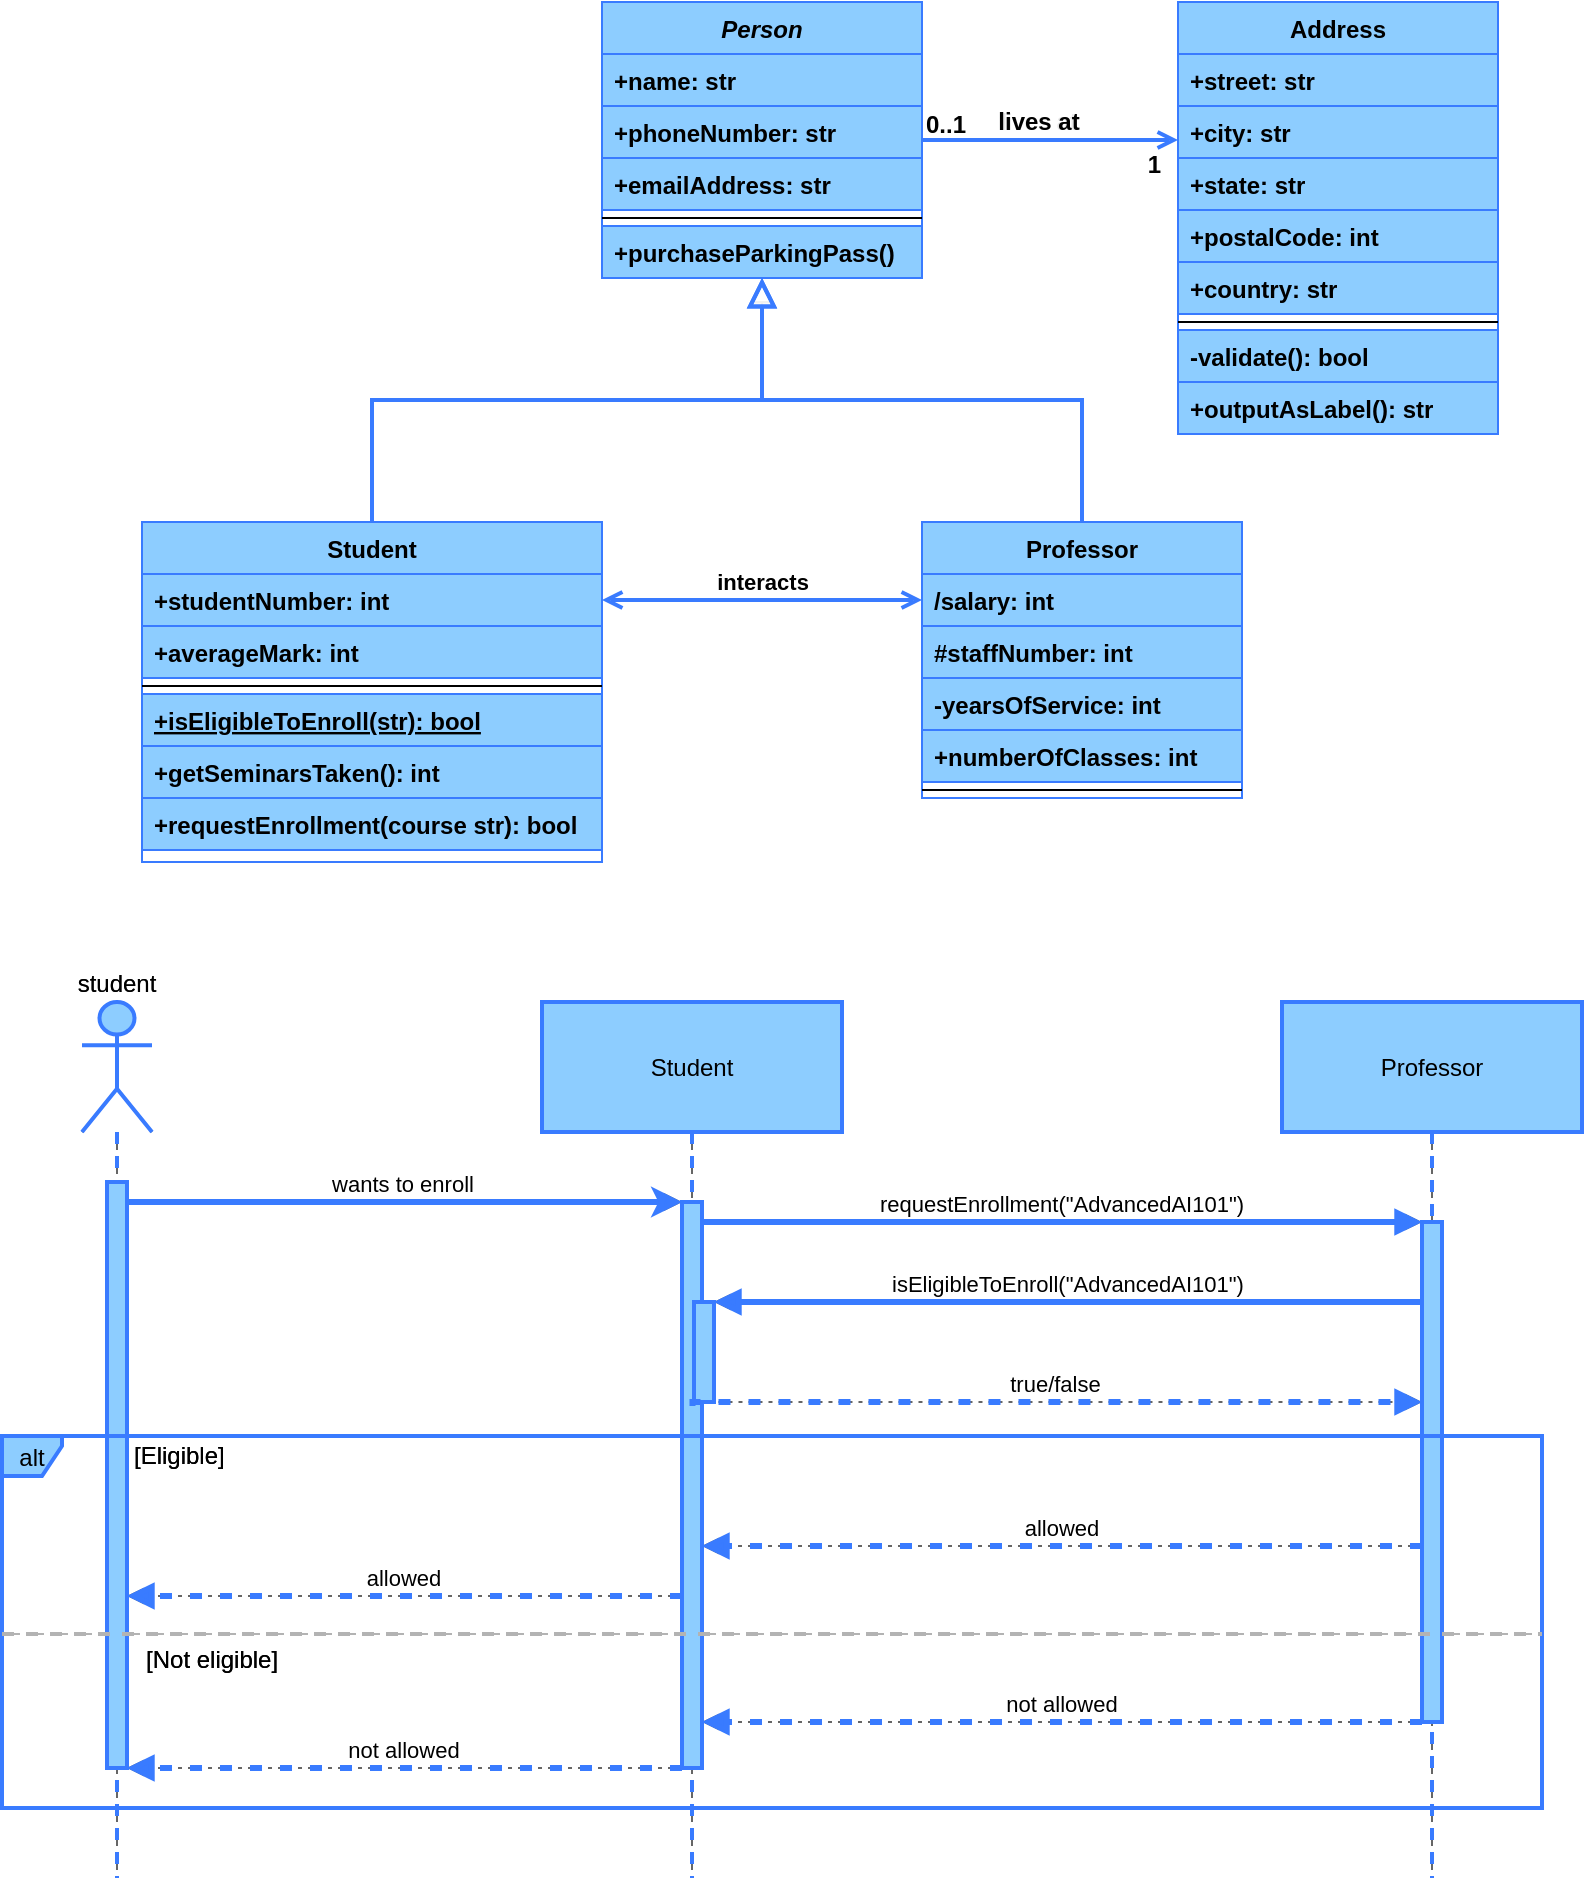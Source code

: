 <mxfile version="28.0.6">
  <diagram name="anim - if potom else" id="Q-PUWXVqNWNg1QP_MMTq">
    <mxGraphModel dx="2916" dy="1057" grid="1" gridSize="10" guides="1" tooltips="1" connect="1" arrows="1" fold="1" page="1" pageScale="1" pageWidth="850" pageHeight="1100" math="0" shadow="0">
      <root>
        <UserObject label="" animation="show C0yg4FrweDamgOmbEFy_-194 fade&#xa;show C0yg4FrweDamgOmbEFy_-195 fade&#xa;show C0yg4FrweDamgOmbEFy_-196 fade&#xa;show C0yg4FrweDamgOmbEFy_-197 fade&#xa;show C0yg4FrweDamgOmbEFy_-198 fade&#xa;show C0yg4FrweDamgOmbEFy_-199 fade&#xa;show C0yg4FrweDamgOmbEFy_-200 fade&#xa;show C0yg4FrweDamgOmbEFy_-201 fade&#xa;show C0yg4FrweDamgOmbEFy_-202 fade&#xa;show C0yg4FrweDamgOmbEFy_-203 fade&#xa;show C0yg4FrweDamgOmbEFy_-204 fade&#xa;show C0yg4FrweDamgOmbEFy_-205 fade&#xa;show C0yg4FrweDamgOmbEFy_-206 fade&#xa;show C0yg4FrweDamgOmbEFy_-207 fade&#xa;show C0yg4FrweDamgOmbEFy_-208 fade&#xa;show C0yg4FrweDamgOmbEFy_-209 fade&#xa;show C0yg4FrweDamgOmbEFy_-210 fade&#xa;show C0yg4FrweDamgOmbEFy_-211 fade&#xa;show C0yg4FrweDamgOmbEFy_-212 fade&#xa;show C0yg4FrweDamgOmbEFy_-213 fade&#xa;show C0yg4FrweDamgOmbEFy_-38 fade&#xa;show C0yg4FrweDamgOmbEFy_-39 fade&#xa;show C0yg4FrweDamgOmbEFy_-40 fade&#xa;show C0yg4FrweDamgOmbEFy_-41 fade&#xa;show C0yg4FrweDamgOmbEFy_-42 fade&#xa;show C0yg4FrweDamgOmbEFy_-43 fade&#xa;show C0yg4FrweDamgOmbEFy_-44 fade&#xa;show C0yg4FrweDamgOmbEFy_-45 fade&#xa;show C0yg4FrweDamgOmbEFy_-46 fade&#xa;show C0yg4FrweDamgOmbEFy_-47 fade&#xa;show C0yg4FrweDamgOmbEFy_-48 fade&#xa;show C0yg4FrweDamgOmbEFy_-49 fade&#xa;show C0yg4FrweDamgOmbEFy_-50 fade&#xa;show C0yg4FrweDamgOmbEFy_-51 fade&#xa;show C0yg4FrweDamgOmbEFy_-52 fade&#xa;show C0yg4FrweDamgOmbEFy_-53 fade&#xa;show C0yg4FrweDamgOmbEFy_-54 fade&#xa;show C0yg4FrweDamgOmbEFy_-55 fade&#xa;show C0yg4FrweDamgOmbEFy_-56 fade&#xa;show C0yg4FrweDamgOmbEFy_-57 fade&#xa;show C0yg4FrweDamgOmbEFy_-58 fade&#xa;show C0yg4FrweDamgOmbEFy_-59 fade&#xa;show C0yg4FrweDamgOmbEFy_-60 fade&#xa;show C0yg4FrweDamgOmbEFy_-61 fade&#xa;show C0yg4FrweDamgOmbEFy_-62 fade&#xa;show C0yg4FrweDamgOmbEFy_-63 fade&#xa;show C0yg4FrweDamgOmbEFy_-64 fade&#xa;show C0yg4FrweDamgOmbEFy_-65 fade&#xa;show C0yg4FrweDamgOmbEFy_-66 fade&#xa;show C0yg4FrweDamgOmbEFy_-67 fade&#xa;show C0yg4FrweDamgOmbEFy_-68 fade&#xa;show C0yg4FrweDamgOmbEFy_-69 fade&#xa;show C0yg4FrweDamgOmbEFy_-70 fade&#xa;show C0yg4FrweDamgOmbEFy_-71 fade&#xa;show C0yg4FrweDamgOmbEFy_-72 fade&#xa;show C0yg4FrweDamgOmbEFy_-73 fade&#xa;wait 1500&#xa;&#xa;&#xa;show C0yg4FrweDamgOmbEFy_-274 fade&#xa;show C0yg4FrweDamgOmbEFy_-272 fade&#xa;wait 1500&#xa;&#xa;show C0yg4FrweDamgOmbEFy_-287&#xa;show C0yg4FrweDamgOmbEFy_-288&#xa;wait 1500&#xa;&#xa;show C0yg4FrweDamgOmbEFy_-283 fade&#xa;show C0yg4FrweDamgOmbEFy_-282 fade&#xa;show C0yg4FrweDamgOmbEFy_-243 fade&#xa;wait 1500&#xa;&#xa;show C0yg4FrweDamgOmbEFy_-277&#xa;show C0yg4FrweDamgOmbEFy_-249 fade&#xa;wait 1500&#xa;&#xa;&#xa;show C0yg4FrweDamgOmbEFy_-276 fade&#xa;show C0yg4FrweDamgOmbEFy_-275 fade&#xa;show C0yg4FrweDamgOmbEFy_-251 fade&#xa;wait 1500&#xa;&#xa;show C0yg4FrweDamgOmbEFy_-278&#xa;show C0yg4FrweDamgOmbEFy_-247 fade&#xa;wait 1500&#xa;&#xa;show C0yg4FrweDamgOmbEFy_-284 fade&#xa;wait 1500&#xa;&#xa;show C0yg4FrweDamgOmbEFy_-279&#xa;wait 1500&#xa;&#xa;hide C0yg4FrweDamgOmbEFy_-284&#xa;hide C0yg4FrweDamgOmbEFy_-278&#xa;hide C0yg4FrweDamgOmbEFy_-279&#xa;hide C0yg4FrweDamgOmbEFy_-247&#xa;wait 1500&#xa;&#xa;&#xa;show C0yg4FrweDamgOmbEFy_-289 fade&#xa;show C0yg4FrweDamgOmbEFy_-290 fade&#xa;show C0yg4FrweDamgOmbEFy_-291 fade&#xa;wait 1500&#xa;&#xa;show C0yg4FrweDamgOmbEFy_-280&#xa;wait 1500&#xa;&#xa;show C0yg4FrweDamgOmbEFy_-285&#xa;wait 1500&#xa;&#xa;hide C0yg4FrweDamgOmbEFy_-280&#xa;hide C0yg4FrweDamgOmbEFy_-285&#xa;wait 1500&#xa;&#xa;show C0yg4FrweDamgOmbEFy_-281&#xa;wait 1500&#xa;&#xa;hide C0yg4FrweDamgOmbEFy_-277&#xa;hide C0yg4FrweDamgOmbEFy_-281&#xa;hide C0yg4FrweDamgOmbEFy_-275&#xa;hide C0yg4FrweDamgOmbEFy_-251&#xa;hide C0yg4FrweDamgOmbEFy_-276&#xa;hide C0yg4FrweDamgOmbEFy_-249&#xa;wait 1500&#xa;&#xa;show C0yg4FrweDamgOmbEFy_-286&#xa;wait 1500&#xa;&#xa;&#xa;hide C0yg4FrweDamgOmbEFy_-283&#xa;hide C0yg4FrweDamgOmbEFy_-282&#xa;hide C0yg4FrweDamgOmbEFy_-288&#xa;hide C0yg4FrweDamgOmbEFy_-287&#xa;hide C0yg4FrweDamgOmbEFy_-243&#xa;hide C0yg4FrweDamgOmbEFy_-286&#xa;hide C0yg4FrweDamgOmbEFy_-291&#xa;hide C0yg4FrweDamgOmbEFy_-289&#xa;hide C0yg4FrweDamgOmbEFy_-290&#xa;wait 1500&#xa;&#xa;hide C0yg4FrweDamgOmbEFy_-274&#xa;hide C0yg4FrweDamgOmbEFy_-272&#xa;wait 1500&#xa;&#xa;" id="d1LrVMt3tTgJJ8YbboIR-0">
          <mxCell />
        </UserObject>
        <object label="AcD" id="d1LrVMt3tTgJJ8YbboIR-5">
          <mxCell style="locked=1;" parent="d1LrVMt3tTgJJ8YbboIR-0" visible="0" />
        </object>
        <mxCell id="d1LrVMt3tTgJJ8YbboIR-6" value="" style="group;editable=1;movable=1;resizable=1;rotatable=1;deletable=1;locked=0;connectable=1;opacity=90;" parent="d1LrVMt3tTgJJ8YbboIR-5" vertex="1" connectable="0">
          <mxGeometry x="2120" y="660" width="890" height="510" as="geometry" />
        </mxCell>
        <mxCell id="d1LrVMt3tTgJJ8YbboIR-7" value="Actors" style="swimlane;html=1;childLayout=stackLayout;resizeParent=1;resizeParentMax=0;horizontal=0;startSize=20;horizontalStack=0;whiteSpace=wrap;verticalAlign=middle;editable=1;movable=1;resizable=1;rotatable=1;deletable=1;locked=0;connectable=1;" parent="d1LrVMt3tTgJJ8YbboIR-6" vertex="1">
          <mxGeometry width="890" height="510" as="geometry" />
        </mxCell>
        <mxCell id="d1LrVMt3tTgJJ8YbboIR-8" value="&lt;div&gt;Orders&lt;/div&gt;" style="swimlane;html=1;startSize=20;horizontal=0;editable=1;movable=1;resizable=1;rotatable=1;deletable=1;locked=0;connectable=1;fillColor=default;" parent="d1LrVMt3tTgJJ8YbboIR-7" vertex="1">
          <mxGeometry x="20" width="870" height="270" as="geometry" />
        </mxCell>
        <mxCell id="d1LrVMt3tTgJJ8YbboIR-9" value="" style="html=1;align=center;verticalAlign=top;rounded=1;absoluteArcSize=1;arcSize=20;dashed=1;editable=1;movable=1;resizable=1;rotatable=1;deletable=1;locked=0;connectable=1;" parent="d1LrVMt3tTgJJ8YbboIR-8" vertex="1">
          <mxGeometry x="90" y="10" width="480" height="170" as="geometry" />
        </mxCell>
        <mxCell id="d1LrVMt3tTgJJ8YbboIR-10" value="&lt;div&gt;Receive &lt;br&gt;&lt;/div&gt;&lt;div&gt;order&lt;/div&gt;" style="html=1;align=center;verticalAlign=top;rounded=1;absoluteArcSize=1;arcSize=10;dashed=0;editable=1;movable=1;resizable=1;rotatable=1;deletable=1;locked=0;connectable=1;" parent="d1LrVMt3tTgJJ8YbboIR-8" vertex="1">
          <mxGeometry x="104" y="105" width="66" height="40" as="geometry" />
        </mxCell>
        <mxCell id="d1LrVMt3tTgJJ8YbboIR-11" style="edgeStyle=orthogonalEdgeStyle;rounded=0;orthogonalLoop=1;jettySize=auto;html=1;editable=1;movable=1;resizable=1;rotatable=1;deletable=1;locked=0;connectable=1;flowAnimation=0;" parent="d1LrVMt3tTgJJ8YbboIR-8" source="d1LrVMt3tTgJJ8YbboIR-12" target="d1LrVMt3tTgJJ8YbboIR-23" edge="1">
          <mxGeometry relative="1" as="geometry">
            <Array as="points">
              <mxPoint x="215" y="75" />
              <mxPoint x="770" y="75" />
            </Array>
            <mxPoint x="675" y="110" as="targetPoint" />
          </mxGeometry>
        </mxCell>
        <mxCell id="d1LrVMt3tTgJJ8YbboIR-12" value="" style="rhombus;editable=1;movable=1;resizable=1;rotatable=1;deletable=1;locked=0;connectable=1;" parent="d1LrVMt3tTgJJ8YbboIR-8" vertex="1">
          <mxGeometry x="200" y="110" width="30" height="30" as="geometry" />
        </mxCell>
        <mxCell id="d1LrVMt3tTgJJ8YbboIR-13" value="" style="edgeStyle=orthogonalEdgeStyle;rounded=0;orthogonalLoop=1;jettySize=auto;html=1;editable=1;movable=1;resizable=1;rotatable=1;deletable=1;locked=0;connectable=1;flowAnimation=0;" parent="d1LrVMt3tTgJJ8YbboIR-8" source="d1LrVMt3tTgJJ8YbboIR-10" target="d1LrVMt3tTgJJ8YbboIR-12" edge="1">
          <mxGeometry relative="1" as="geometry" />
        </mxCell>
        <mxCell id="d1LrVMt3tTgJJ8YbboIR-14" value="Fill order" style="html=1;align=center;verticalAlign=middle;rounded=1;absoluteArcSize=1;arcSize=10;dashed=0;editable=1;movable=1;resizable=1;rotatable=1;deletable=1;locked=0;connectable=1;" parent="d1LrVMt3tTgJJ8YbboIR-8" vertex="1">
          <mxGeometry x="320" y="105" width="60" height="40" as="geometry" />
        </mxCell>
        <mxCell id="d1LrVMt3tTgJJ8YbboIR-15" value="[order accepted]" style="edgeStyle=orthogonalEdgeStyle;rounded=0;orthogonalLoop=1;jettySize=auto;html=1;labelBackgroundColor=none;editable=1;movable=1;resizable=1;rotatable=1;deletable=1;locked=0;connectable=1;flowAnimation=0;" parent="d1LrVMt3tTgJJ8YbboIR-8" source="d1LrVMt3tTgJJ8YbboIR-12" target="d1LrVMt3tTgJJ8YbboIR-14" edge="1">
          <mxGeometry x="-0.111" y="-10" relative="1" as="geometry">
            <mxPoint as="offset" />
          </mxGeometry>
        </mxCell>
        <mxCell id="d1LrVMt3tTgJJ8YbboIR-16" value="" style="html=1;points=[];perimeter=orthogonalPerimeter;fillColor=#000000;strokeColor=none;editable=1;movable=1;resizable=1;rotatable=1;deletable=1;locked=0;connectable=1;" parent="d1LrVMt3tTgJJ8YbboIR-8" vertex="1">
          <mxGeometry x="410" y="85" width="5" height="80" as="geometry" />
        </mxCell>
        <mxCell id="d1LrVMt3tTgJJ8YbboIR-17" value="" style="edgeStyle=orthogonalEdgeStyle;rounded=0;orthogonalLoop=1;jettySize=auto;html=1;editable=1;movable=1;resizable=1;rotatable=1;deletable=1;locked=0;connectable=1;flowAnimation=0;" parent="d1LrVMt3tTgJJ8YbboIR-8" source="d1LrVMt3tTgJJ8YbboIR-14" target="d1LrVMt3tTgJJ8YbboIR-16" edge="1">
          <mxGeometry relative="1" as="geometry" />
        </mxCell>
        <mxCell id="d1LrVMt3tTgJJ8YbboIR-18" value="Prepare &lt;br&gt;shipment" style="html=1;align=center;verticalAlign=middle;rounded=1;absoluteArcSize=1;arcSize=10;dashed=0;editable=1;movable=1;resizable=1;rotatable=1;deletable=1;locked=0;connectable=1;" parent="d1LrVMt3tTgJJ8YbboIR-8" vertex="1">
          <mxGeometry x="470" y="105" width="80" height="40" as="geometry" />
        </mxCell>
        <mxCell id="d1LrVMt3tTgJJ8YbboIR-19" value="" style="edgeStyle=orthogonalEdgeStyle;rounded=0;orthogonalLoop=1;jettySize=auto;html=1;editable=1;movable=1;resizable=1;rotatable=1;deletable=1;locked=0;connectable=1;flowAnimation=0;" parent="d1LrVMt3tTgJJ8YbboIR-8" source="d1LrVMt3tTgJJ8YbboIR-16" target="d1LrVMt3tTgJJ8YbboIR-18" edge="1">
          <mxGeometry relative="1" as="geometry">
            <Array as="points" />
          </mxGeometry>
        </mxCell>
        <mxCell id="d1LrVMt3tTgJJ8YbboIR-20" style="edgeStyle=orthogonalEdgeStyle;rounded=0;orthogonalLoop=1;jettySize=auto;html=1;labelBackgroundColor=none;endArrow=classic;endFill=1;editable=1;movable=1;resizable=1;rotatable=1;deletable=1;locked=0;connectable=1;flowAnimation=0;" parent="d1LrVMt3tTgJJ8YbboIR-8" source="d1LrVMt3tTgJJ8YbboIR-21" target="d1LrVMt3tTgJJ8YbboIR-31" edge="1">
          <mxGeometry relative="1" as="geometry" />
        </mxCell>
        <mxCell id="d1LrVMt3tTgJJ8YbboIR-21" value="" style="html=1;points=[];perimeter=orthogonalPerimeter;fillColor=#000000;strokeColor=none;editable=1;movable=1;resizable=1;rotatable=1;deletable=1;locked=0;connectable=1;" parent="d1LrVMt3tTgJJ8YbboIR-8" vertex="1">
          <mxGeometry x="610" y="85" width="5" height="80" as="geometry" />
        </mxCell>
        <mxCell id="d1LrVMt3tTgJJ8YbboIR-22" value="" style="edgeStyle=none;rounded=0;orthogonalLoop=1;jettySize=auto;html=1;editable=1;movable=1;resizable=1;rotatable=1;deletable=1;locked=0;connectable=1;flowAnimation=0;" parent="d1LrVMt3tTgJJ8YbboIR-8" source="d1LrVMt3tTgJJ8YbboIR-18" target="d1LrVMt3tTgJJ8YbboIR-21" edge="1">
          <mxGeometry relative="1" as="geometry" />
        </mxCell>
        <mxCell id="d1LrVMt3tTgJJ8YbboIR-23" value="&lt;div&gt;Close &lt;br&gt;&lt;/div&gt;&lt;div&gt;order&lt;/div&gt;" style="html=1;align=center;verticalAlign=top;rounded=1;absoluteArcSize=1;arcSize=10;dashed=0;editable=1;movable=1;resizable=1;rotatable=1;deletable=1;locked=0;connectable=1;" parent="d1LrVMt3tTgJJ8YbboIR-8" vertex="1">
          <mxGeometry x="745" y="105" width="60" height="40" as="geometry" />
        </mxCell>
        <mxCell id="d1LrVMt3tTgJJ8YbboIR-24" value="" style="edgeStyle=orthogonalEdgeStyle;rounded=0;orthogonalLoop=1;jettySize=auto;html=1;editable=1;movable=1;resizable=1;rotatable=1;deletable=1;locked=0;connectable=1;flowAnimation=0;" parent="d1LrVMt3tTgJJ8YbboIR-8" source="d1LrVMt3tTgJJ8YbboIR-31" target="d1LrVMt3tTgJJ8YbboIR-23" edge="1">
          <mxGeometry relative="1" as="geometry">
            <mxPoint x="690" y="125" as="sourcePoint" />
          </mxGeometry>
        </mxCell>
        <mxCell id="d1LrVMt3tTgJJ8YbboIR-25" value="" style="ellipse;html=1;shape=endState;fillColor=#000000;strokeColor=#000000;editable=1;movable=1;resizable=1;rotatable=1;deletable=1;locked=0;connectable=1;" parent="d1LrVMt3tTgJJ8YbboIR-8" vertex="1">
          <mxGeometry x="830" y="210" width="30" height="30" as="geometry" />
        </mxCell>
        <mxCell id="d1LrVMt3tTgJJ8YbboIR-26" value="" style="rounded=0;orthogonalLoop=1;jettySize=auto;html=1;editable=1;movable=1;resizable=1;rotatable=1;deletable=1;locked=0;connectable=1;flowAnimation=0;flowAnimationDirection=normal;flowAnimationTimingFunction=linear;" parent="d1LrVMt3tTgJJ8YbboIR-8" source="d1LrVMt3tTgJJ8YbboIR-23" target="d1LrVMt3tTgJJ8YbboIR-25" edge="1">
          <mxGeometry relative="1" as="geometry" />
        </mxCell>
        <mxCell id="d1LrVMt3tTgJJ8YbboIR-27" value="Order cancel request" style="html=1;shape=mxgraph.infographic.ribbonSimple;notch1=20;notch2=0;align=center;verticalAlign=middle;fontSize=14;fontStyle=0;flipH=0;spacingRight=0;spacingLeft=14;editable=1;movable=1;resizable=1;rotatable=1;deletable=1;locked=0;connectable=1;" parent="d1LrVMt3tTgJJ8YbboIR-8" vertex="1">
          <mxGeometry x="380" y="20" width="170" height="40" as="geometry" />
        </mxCell>
        <mxCell id="d1LrVMt3tTgJJ8YbboIR-28" style="edgeStyle=orthogonalEdgeStyle;rounded=0;orthogonalLoop=1;jettySize=auto;html=1;editable=1;movable=1;resizable=1;rotatable=1;deletable=1;locked=0;connectable=1;flowAnimation=0;" parent="d1LrVMt3tTgJJ8YbboIR-8" source="d1LrVMt3tTgJJ8YbboIR-29" target="d1LrVMt3tTgJJ8YbboIR-25" edge="1">
          <mxGeometry relative="1" as="geometry" />
        </mxCell>
        <mxCell id="d1LrVMt3tTgJJ8YbboIR-29" value="&lt;div&gt;Cancel &lt;br&gt;&lt;/div&gt;&lt;div&gt;order&lt;/div&gt;" style="html=1;align=center;verticalAlign=top;rounded=1;absoluteArcSize=1;arcSize=10;dashed=0;editable=1;movable=1;resizable=1;rotatable=1;deletable=1;locked=0;connectable=1;" parent="d1LrVMt3tTgJJ8YbboIR-8" vertex="1">
          <mxGeometry x="745" y="20" width="60" height="40" as="geometry" />
        </mxCell>
        <mxCell id="d1LrVMt3tTgJJ8YbboIR-30" value="" style="shape=mxgraph.lean_mapping.electronic_info_flow_edge;html=1;editable=1;movable=1;resizable=1;rotatable=1;deletable=1;locked=0;connectable=1;" parent="d1LrVMt3tTgJJ8YbboIR-8" source="d1LrVMt3tTgJJ8YbboIR-27" target="d1LrVMt3tTgJJ8YbboIR-29" edge="1">
          <mxGeometry width="160" relative="1" as="geometry">
            <mxPoint x="640" y="-60" as="sourcePoint" />
            <mxPoint x="800" y="-60" as="targetPoint" />
          </mxGeometry>
        </mxCell>
        <mxCell id="d1LrVMt3tTgJJ8YbboIR-31" value="&lt;div&gt;Ship&lt;br&gt;&lt;/div&gt;&lt;div&gt;order&lt;/div&gt;" style="html=1;align=center;verticalAlign=top;rounded=1;absoluteArcSize=1;arcSize=10;dashed=0;editable=1;movable=1;resizable=1;rotatable=1;deletable=1;locked=0;connectable=1;" parent="d1LrVMt3tTgJJ8YbboIR-8" vertex="1">
          <mxGeometry x="650" y="105" width="60" height="40" as="geometry" />
        </mxCell>
        <mxCell id="d1LrVMt3tTgJJ8YbboIR-32" value="Accounting" style="swimlane;html=1;startSize=20;horizontal=0;editable=1;movable=1;resizable=1;rotatable=1;deletable=1;locked=0;connectable=1;fillColor=default;" parent="d1LrVMt3tTgJJ8YbboIR-7" vertex="1">
          <mxGeometry x="20" y="270" width="870" height="120" as="geometry" />
        </mxCell>
        <mxCell id="d1LrVMt3tTgJJ8YbboIR-33" value="Send invoice" style="html=1;align=center;verticalAlign=middle;rounded=1;absoluteArcSize=1;arcSize=10;dashed=0;editable=1;movable=1;resizable=1;rotatable=1;deletable=1;locked=0;connectable=1;" parent="d1LrVMt3tTgJJ8YbboIR-32" vertex="1">
          <mxGeometry x="240" y="40" width="90" height="40" as="geometry" />
        </mxCell>
        <mxCell id="d1LrVMt3tTgJJ8YbboIR-34" value="&lt;div&gt;Accept &lt;br&gt;&lt;/div&gt;&lt;div&gt;payment&lt;/div&gt;" style="html=1;align=center;verticalAlign=top;rounded=1;absoluteArcSize=1;arcSize=10;dashed=0;editable=1;movable=1;resizable=1;rotatable=1;deletable=1;locked=0;connectable=1;" parent="d1LrVMt3tTgJJ8YbboIR-32" vertex="1">
          <mxGeometry x="540" y="30" width="70" height="40" as="geometry" />
        </mxCell>
        <mxCell id="d1LrVMt3tTgJJ8YbboIR-35" value="Customer" style="swimlane;html=1;startSize=20;horizontal=0;editable=1;movable=1;resizable=1;rotatable=1;deletable=1;locked=0;connectable=1;fillColor=default;" parent="d1LrVMt3tTgJJ8YbboIR-7" vertex="1">
          <mxGeometry x="20" y="390" width="870" height="120" as="geometry" />
        </mxCell>
        <mxCell id="d1LrVMt3tTgJJ8YbboIR-36" value="&lt;div&gt;Send &lt;br&gt;&lt;/div&gt;&lt;div&gt;payment&lt;/div&gt;" style="html=1;align=center;verticalAlign=middle;rounded=1;absoluteArcSize=1;arcSize=10;dashed=0;editable=1;movable=1;resizable=1;rotatable=1;deletable=1;locked=0;connectable=1;" parent="d1LrVMt3tTgJJ8YbboIR-35" vertex="1">
          <mxGeometry x="470" y="40" width="70" height="40" as="geometry" />
        </mxCell>
        <mxCell id="d1LrVMt3tTgJJ8YbboIR-37" value="" style="ellipse;fillColor=#000000;strokeColor=none;editable=1;movable=1;resizable=1;rotatable=1;deletable=1;locked=0;connectable=1;" parent="d1LrVMt3tTgJJ8YbboIR-35" vertex="1">
          <mxGeometry x="30" y="45" width="30" height="30" as="geometry" />
        </mxCell>
        <mxCell id="d1LrVMt3tTgJJ8YbboIR-38" value="Submit order" style="rounded=1;whiteSpace=wrap;html=1;editable=1;movable=1;resizable=1;rotatable=1;deletable=1;locked=0;connectable=1;" parent="d1LrVMt3tTgJJ8YbboIR-35" vertex="1">
          <mxGeometry x="102" y="40" width="70" height="40" as="geometry" />
        </mxCell>
        <mxCell id="d1LrVMt3tTgJJ8YbboIR-39" value="" style="edgeStyle=orthogonalEdgeStyle;rounded=0;orthogonalLoop=1;jettySize=auto;html=1;editable=1;movable=1;resizable=1;rotatable=1;deletable=1;locked=0;connectable=1;flowAnimation=0;" parent="d1LrVMt3tTgJJ8YbboIR-35" source="d1LrVMt3tTgJJ8YbboIR-37" target="d1LrVMt3tTgJJ8YbboIR-38" edge="1">
          <mxGeometry relative="1" as="geometry" />
        </mxCell>
        <mxCell id="d1LrVMt3tTgJJ8YbboIR-40" style="edgeStyle=orthogonalEdgeStyle;rounded=0;orthogonalLoop=1;jettySize=auto;html=1;exitX=0.2;exitY=0.613;exitDx=0;exitDy=0;exitPerimeter=0;editable=1;movable=1;resizable=1;rotatable=1;deletable=1;locked=0;connectable=1;flowAnimation=0;" parent="d1LrVMt3tTgJJ8YbboIR-7" source="d1LrVMt3tTgJJ8YbboIR-16" target="d1LrVMt3tTgJJ8YbboIR-33" edge="1">
          <mxGeometry relative="1" as="geometry">
            <mxPoint x="585" y="60" as="sourcePoint" />
            <Array as="points">
              <mxPoint x="431" y="140" />
              <mxPoint x="470" y="140" />
              <mxPoint x="470" y="200" />
              <mxPoint x="305" y="200" />
            </Array>
          </mxGeometry>
        </mxCell>
        <mxCell id="d1LrVMt3tTgJJ8YbboIR-41" style="edgeStyle=none;rounded=0;orthogonalLoop=1;jettySize=auto;html=1;editable=1;movable=1;resizable=1;rotatable=1;deletable=1;locked=0;connectable=1;flowAnimation=0;" parent="d1LrVMt3tTgJJ8YbboIR-7" source="d1LrVMt3tTgJJ8YbboIR-36" target="d1LrVMt3tTgJJ8YbboIR-34" edge="1">
          <mxGeometry relative="1" as="geometry" />
        </mxCell>
        <mxCell id="d1LrVMt3tTgJJ8YbboIR-42" style="edgeStyle=orthogonalEdgeStyle;rounded=0;orthogonalLoop=1;jettySize=auto;html=1;editable=1;movable=1;resizable=1;rotatable=1;deletable=1;locked=0;connectable=1;flowAnimation=0;" parent="d1LrVMt3tTgJJ8YbboIR-7" source="d1LrVMt3tTgJJ8YbboIR-34" target="d1LrVMt3tTgJJ8YbboIR-21" edge="1">
          <mxGeometry relative="1" as="geometry">
            <Array as="points">
              <mxPoint x="600" y="150" />
            </Array>
          </mxGeometry>
        </mxCell>
        <mxCell id="d1LrVMt3tTgJJ8YbboIR-43" style="edgeStyle=orthogonalEdgeStyle;rounded=0;orthogonalLoop=1;jettySize=auto;html=1;endArrow=classic;endFill=1;editable=1;movable=1;resizable=1;rotatable=1;deletable=1;locked=0;connectable=1;flowAnimation=0;" parent="d1LrVMt3tTgJJ8YbboIR-7" source="d1LrVMt3tTgJJ8YbboIR-38" target="d1LrVMt3tTgJJ8YbboIR-10" edge="1">
          <mxGeometry relative="1" as="geometry" />
        </mxCell>
        <mxCell id="d1LrVMt3tTgJJ8YbboIR-44" value="Invoice" style="text;align=center;verticalAlign=middle;dashed=0;editable=1;movable=1;resizable=1;rotatable=1;deletable=1;locked=0;connectable=1;" parent="d1LrVMt3tTgJJ8YbboIR-6" vertex="1">
          <mxGeometry x="384" y="371" width="60" height="40" as="geometry" />
        </mxCell>
        <mxCell id="d1LrVMt3tTgJJ8YbboIR-45" style="rounded=0;orthogonalLoop=1;jettySize=auto;html=1;editable=1;movable=1;resizable=1;rotatable=1;deletable=1;locked=0;connectable=1;flowAnimation=0;" parent="d1LrVMt3tTgJJ8YbboIR-6" source="d1LrVMt3tTgJJ8YbboIR-33" target="d1LrVMt3tTgJJ8YbboIR-44" edge="1">
          <mxGeometry relative="1" as="geometry" />
        </mxCell>
        <mxCell id="d1LrVMt3tTgJJ8YbboIR-46" style="edgeStyle=none;rounded=0;orthogonalLoop=1;jettySize=auto;html=1;editable=1;movable=1;resizable=1;rotatable=1;deletable=1;locked=0;connectable=1;flowAnimation=0;" parent="d1LrVMt3tTgJJ8YbboIR-6" source="d1LrVMt3tTgJJ8YbboIR-44" target="d1LrVMt3tTgJJ8YbboIR-36" edge="1">
          <mxGeometry relative="1" as="geometry" />
        </mxCell>
        <mxCell id="C0yg4FrweDamgOmbEFy_-297" value="" style="group;fillColor=default;editable=1;movable=1;resizable=1;rotatable=1;deletable=1;locked=0;connectable=1;opacity=90;container=0;fontStyle=1" parent="d1LrVMt3tTgJJ8YbboIR-5" vertex="1" connectable="0">
          <mxGeometry x="2230" y="190" width="588" height="398" as="geometry" />
        </mxCell>
        <mxCell id="C0yg4FrweDamgOmbEFy_-298" value="Person" style="swimlane;fontStyle=3;align=center;verticalAlign=top;childLayout=stackLayout;horizontal=1;startSize=26;horizontalStack=0;resizeParent=1;resizeLast=0;collapsible=1;marginBottom=0;rounded=0;shadow=0;strokeWidth=1;editable=1;movable=1;resizable=1;rotatable=1;deletable=1;locked=0;connectable=1;fillColor=#dae8fc;strokeColor=#6c8ebf;" parent="d1LrVMt3tTgJJ8YbboIR-5" vertex="1">
          <mxGeometry x="2370" y="190" width="160" height="138" as="geometry">
            <mxRectangle x="230" y="140" width="160" height="26" as="alternateBounds" />
          </mxGeometry>
        </mxCell>
        <mxCell id="C0yg4FrweDamgOmbEFy_-299" value="+name: str" style="text;align=left;verticalAlign=top;spacingLeft=4;spacingRight=4;overflow=hidden;rotatable=1;points=[[0,0.5],[1,0.5]];portConstraint=eastwest;editable=1;movable=1;resizable=1;deletable=1;locked=0;connectable=1;fillColor=#dae8fc;strokeColor=#6c8ebf;fontStyle=1" parent="C0yg4FrweDamgOmbEFy_-298" vertex="1">
          <mxGeometry y="26" width="160" height="26" as="geometry" />
        </mxCell>
        <mxCell id="C0yg4FrweDamgOmbEFy_-300" value="+phoneNumber: str" style="text;align=left;verticalAlign=top;spacingLeft=4;spacingRight=4;overflow=hidden;rotatable=1;points=[[0,0.5],[1,0.5]];portConstraint=eastwest;rounded=0;shadow=0;html=0;editable=1;movable=1;resizable=1;deletable=1;locked=0;connectable=1;fillColor=#dae8fc;strokeColor=#6c8ebf;fontStyle=1" parent="C0yg4FrweDamgOmbEFy_-298" vertex="1">
          <mxGeometry y="52" width="160" height="26" as="geometry" />
        </mxCell>
        <mxCell id="C0yg4FrweDamgOmbEFy_-301" value="+emailAddress: str" style="text;align=left;verticalAlign=top;spacingLeft=4;spacingRight=4;overflow=hidden;rotatable=1;points=[[0,0.5],[1,0.5]];portConstraint=eastwest;rounded=0;shadow=0;html=0;editable=1;movable=1;resizable=1;deletable=1;locked=0;connectable=1;fillColor=#dae8fc;strokeColor=#6c8ebf;fontStyle=1" parent="C0yg4FrweDamgOmbEFy_-298" vertex="1">
          <mxGeometry y="78" width="160" height="26" as="geometry" />
        </mxCell>
        <mxCell id="C0yg4FrweDamgOmbEFy_-302" value="" style="line;html=1;strokeWidth=1;align=left;verticalAlign=middle;spacingTop=-1;spacingLeft=3;spacingRight=3;rotatable=1;labelPosition=right;points=[];portConstraint=eastwest;editable=1;movable=1;resizable=1;deletable=1;locked=0;connectable=1;fontStyle=1" parent="C0yg4FrweDamgOmbEFy_-298" vertex="1">
          <mxGeometry y="104" width="160" height="8" as="geometry" />
        </mxCell>
        <mxCell id="C0yg4FrweDamgOmbEFy_-303" value="+purchaseParkingPass()" style="text;align=left;verticalAlign=top;spacingLeft=4;spacingRight=4;overflow=hidden;rotatable=1;points=[[0,0.5],[1,0.5]];portConstraint=eastwest;editable=1;movable=1;resizable=1;deletable=1;locked=0;connectable=1;fillColor=#dae8fc;strokeColor=#6c8ebf;fontStyle=1" parent="C0yg4FrweDamgOmbEFy_-298" vertex="1">
          <mxGeometry y="112" width="160" height="26" as="geometry" />
        </mxCell>
        <mxCell id="C0yg4FrweDamgOmbEFy_-304" value="Student" style="swimlane;fontStyle=1;align=center;verticalAlign=top;childLayout=stackLayout;horizontal=1;startSize=26;horizontalStack=0;resizeParent=1;resizeLast=0;collapsible=1;marginBottom=0;rounded=0;shadow=0;strokeWidth=1;editable=1;movable=1;resizable=1;rotatable=1;deletable=1;locked=0;connectable=1;fillColor=#dae8fc;strokeColor=#6c8ebf;" parent="d1LrVMt3tTgJJ8YbboIR-5" vertex="1">
          <mxGeometry x="2230" y="450" width="160" height="138" as="geometry">
            <mxRectangle x="130" y="380" width="160" height="26" as="alternateBounds" />
          </mxGeometry>
        </mxCell>
        <mxCell id="C0yg4FrweDamgOmbEFy_-305" value="+studentNumber: int" style="text;align=left;verticalAlign=top;spacingLeft=4;spacingRight=4;overflow=hidden;rotatable=1;points=[[0,0.5],[1,0.5]];portConstraint=eastwest;fontStyle=1;editable=1;movable=1;resizable=1;deletable=1;locked=0;connectable=1;fillColor=#dae8fc;strokeColor=#6c8ebf;" parent="C0yg4FrweDamgOmbEFy_-304" vertex="1">
          <mxGeometry y="26" width="160" height="26" as="geometry" />
        </mxCell>
        <mxCell id="C0yg4FrweDamgOmbEFy_-306" value="+averageMark: int" style="text;align=left;verticalAlign=top;spacingLeft=4;spacingRight=4;overflow=hidden;rotatable=1;points=[[0,0.5],[1,0.5]];portConstraint=eastwest;rounded=0;shadow=0;html=0;editable=1;movable=1;resizable=1;deletable=1;locked=0;connectable=1;fillColor=#dae8fc;strokeColor=#6c8ebf;fontStyle=1" parent="C0yg4FrweDamgOmbEFy_-304" vertex="1">
          <mxGeometry y="52" width="160" height="26" as="geometry" />
        </mxCell>
        <mxCell id="C0yg4FrweDamgOmbEFy_-307" value="" style="line;html=1;strokeWidth=1;align=left;verticalAlign=middle;spacingTop=-1;spacingLeft=3;spacingRight=3;rotatable=1;labelPosition=right;points=[];portConstraint=eastwest;editable=1;movable=1;resizable=1;deletable=1;locked=0;connectable=1;fontStyle=1" parent="C0yg4FrweDamgOmbEFy_-304" vertex="1">
          <mxGeometry y="78" width="160" height="8" as="geometry" />
        </mxCell>
        <mxCell id="C0yg4FrweDamgOmbEFy_-308" value="+isEligibleToEnroll(str): bool" style="text;align=left;verticalAlign=top;spacingLeft=4;spacingRight=4;overflow=hidden;rotatable=1;points=[[0,0.5],[1,0.5]];portConstraint=eastwest;fontStyle=5;editable=1;movable=1;resizable=1;deletable=1;locked=0;connectable=1;fillColor=#dae8fc;strokeColor=#6c8ebf;" parent="C0yg4FrweDamgOmbEFy_-304" vertex="1">
          <mxGeometry y="86" width="160" height="26" as="geometry" />
        </mxCell>
        <mxCell id="C0yg4FrweDamgOmbEFy_-309" value="+getSeminarsTaken(): int" style="text;align=left;verticalAlign=top;spacingLeft=4;spacingRight=4;overflow=hidden;rotatable=1;points=[[0,0.5],[1,0.5]];portConstraint=eastwest;editable=1;movable=1;resizable=1;deletable=1;locked=0;connectable=1;fillColor=#dae8fc;strokeColor=#6c8ebf;fontStyle=1" parent="C0yg4FrweDamgOmbEFy_-304" vertex="1">
          <mxGeometry y="112" width="160" height="26" as="geometry" />
        </mxCell>
        <mxCell id="C0yg4FrweDamgOmbEFy_-310" value="" style="endArrow=block;endSize=10;endFill=0;shadow=0;strokeWidth=2;rounded=0;edgeStyle=elbowEdgeStyle;elbow=vertical;editable=1;movable=1;resizable=1;rotatable=1;deletable=1;locked=0;connectable=1;strokeColor=#0066CC;fontStyle=1" parent="d1LrVMt3tTgJJ8YbboIR-5" source="C0yg4FrweDamgOmbEFy_-304" target="C0yg4FrweDamgOmbEFy_-298" edge="1">
          <mxGeometry width="160" relative="1" as="geometry">
            <mxPoint x="2350" y="273" as="sourcePoint" />
            <mxPoint x="2350" y="273" as="targetPoint" />
          </mxGeometry>
        </mxCell>
        <mxCell id="C0yg4FrweDamgOmbEFy_-311" value="Professor" style="swimlane;fontStyle=1;align=center;verticalAlign=top;childLayout=stackLayout;horizontal=1;startSize=26;horizontalStack=0;resizeParent=1;resizeLast=0;collapsible=1;marginBottom=0;rounded=0;shadow=0;strokeWidth=1;editable=1;movable=1;resizable=1;rotatable=1;deletable=1;locked=0;connectable=1;fillColor=#dae8fc;strokeColor=#6c8ebf;" parent="d1LrVMt3tTgJJ8YbboIR-5" vertex="1">
          <mxGeometry x="2530" y="450" width="160" height="138" as="geometry">
            <mxRectangle x="340" y="380" width="170" height="26" as="alternateBounds" />
          </mxGeometry>
        </mxCell>
        <mxCell id="C0yg4FrweDamgOmbEFy_-312" value="/salary: int" style="text;align=left;verticalAlign=top;spacingLeft=4;spacingRight=4;overflow=hidden;rotatable=1;points=[[0,0.5],[1,0.5]];portConstraint=eastwest;editable=1;movable=1;resizable=1;deletable=1;locked=0;connectable=1;fillColor=#dae8fc;strokeColor=#6c8ebf;fontStyle=1" parent="C0yg4FrweDamgOmbEFy_-311" vertex="1">
          <mxGeometry y="26" width="160" height="26" as="geometry" />
        </mxCell>
        <mxCell id="C0yg4FrweDamgOmbEFy_-313" value="#staffNumber: int" style="text;align=left;verticalAlign=top;spacingLeft=4;spacingRight=4;overflow=hidden;rotatable=1;points=[[0,0.5],[1,0.5]];portConstraint=eastwest;editable=1;movable=1;resizable=1;deletable=1;locked=0;connectable=1;fillColor=#dae8fc;strokeColor=#6c8ebf;fontStyle=1" parent="C0yg4FrweDamgOmbEFy_-311" vertex="1">
          <mxGeometry y="52" width="160" height="26" as="geometry" />
        </mxCell>
        <mxCell id="C0yg4FrweDamgOmbEFy_-314" value="-yearsOfService: int" style="text;align=left;verticalAlign=top;spacingLeft=4;spacingRight=4;overflow=hidden;rotatable=1;points=[[0,0.5],[1,0.5]];portConstraint=eastwest;editable=1;movable=1;resizable=1;deletable=1;locked=0;connectable=1;fillColor=#dae8fc;strokeColor=#6c8ebf;fontStyle=1" parent="C0yg4FrweDamgOmbEFy_-311" vertex="1">
          <mxGeometry y="78" width="160" height="26" as="geometry" />
        </mxCell>
        <mxCell id="C0yg4FrweDamgOmbEFy_-315" value="+numberOfClasses: int" style="text;align=left;verticalAlign=top;spacingLeft=4;spacingRight=4;overflow=hidden;rotatable=1;points=[[0,0.5],[1,0.5]];portConstraint=eastwest;editable=1;movable=1;resizable=1;deletable=1;locked=0;connectable=1;fillColor=#dae8fc;strokeColor=#6c8ebf;fontStyle=1" parent="C0yg4FrweDamgOmbEFy_-311" vertex="1">
          <mxGeometry y="104" width="160" height="26" as="geometry" />
        </mxCell>
        <mxCell id="C0yg4FrweDamgOmbEFy_-316" value="" style="line;html=1;strokeWidth=1;align=left;verticalAlign=middle;spacingTop=-1;spacingLeft=3;spacingRight=3;rotatable=1;labelPosition=right;points=[];portConstraint=eastwest;editable=1;movable=1;resizable=1;deletable=1;locked=0;connectable=1;fontStyle=1" parent="C0yg4FrweDamgOmbEFy_-311" vertex="1">
          <mxGeometry y="130" width="160" height="8" as="geometry" />
        </mxCell>
        <mxCell id="C0yg4FrweDamgOmbEFy_-317" value="" style="endArrow=block;endSize=10;endFill=0;shadow=0;strokeWidth=2;rounded=0;edgeStyle=elbowEdgeStyle;elbow=vertical;editable=1;movable=1;resizable=1;rotatable=1;deletable=1;locked=0;connectable=1;strokeColor=#0066CC;fontStyle=1" parent="d1LrVMt3tTgJJ8YbboIR-5" source="C0yg4FrweDamgOmbEFy_-311" target="C0yg4FrweDamgOmbEFy_-298" edge="1">
          <mxGeometry width="160" relative="1" as="geometry">
            <mxPoint x="2360" y="443" as="sourcePoint" />
            <mxPoint x="2460" y="341" as="targetPoint" />
          </mxGeometry>
        </mxCell>
        <mxCell id="C0yg4FrweDamgOmbEFy_-318" value="Address" style="swimlane;fontStyle=1;align=center;verticalAlign=top;childLayout=stackLayout;horizontal=1;startSize=26;horizontalStack=0;resizeParent=1;resizeLast=0;collapsible=1;marginBottom=0;rounded=0;shadow=0;strokeWidth=1;editable=1;movable=1;resizable=1;rotatable=1;deletable=1;locked=0;connectable=1;fillColor=#dae8fc;strokeColor=#6c8ebf;" parent="d1LrVMt3tTgJJ8YbboIR-5" vertex="1">
          <mxGeometry x="2658" y="190" width="160" height="216" as="geometry">
            <mxRectangle x="550" y="140" width="160" height="26" as="alternateBounds" />
          </mxGeometry>
        </mxCell>
        <mxCell id="C0yg4FrweDamgOmbEFy_-319" value="+street: str" style="text;align=left;verticalAlign=top;spacingLeft=4;spacingRight=4;overflow=hidden;rotatable=1;points=[[0,0.5],[1,0.5]];portConstraint=eastwest;editable=1;movable=1;resizable=1;deletable=1;locked=0;connectable=1;fillColor=#dae8fc;strokeColor=#6c8ebf;fontStyle=1" parent="C0yg4FrweDamgOmbEFy_-318" vertex="1">
          <mxGeometry y="26" width="160" height="26" as="geometry" />
        </mxCell>
        <mxCell id="C0yg4FrweDamgOmbEFy_-320" value="+city: str" style="text;align=left;verticalAlign=top;spacingLeft=4;spacingRight=4;overflow=hidden;rotatable=1;points=[[0,0.5],[1,0.5]];portConstraint=eastwest;rounded=0;shadow=0;html=0;editable=1;movable=1;resizable=1;deletable=1;locked=0;connectable=1;fillColor=#dae8fc;strokeColor=#6c8ebf;fontStyle=1" parent="C0yg4FrweDamgOmbEFy_-318" vertex="1">
          <mxGeometry y="52" width="160" height="26" as="geometry" />
        </mxCell>
        <mxCell id="C0yg4FrweDamgOmbEFy_-321" value="+state: str" style="text;align=left;verticalAlign=top;spacingLeft=4;spacingRight=4;overflow=hidden;rotatable=1;points=[[0,0.5],[1,0.5]];portConstraint=eastwest;rounded=0;shadow=0;html=0;editable=1;movable=1;resizable=1;deletable=1;locked=0;connectable=1;fillColor=#dae8fc;strokeColor=#6c8ebf;fontStyle=1" parent="C0yg4FrweDamgOmbEFy_-318" vertex="1">
          <mxGeometry y="78" width="160" height="26" as="geometry" />
        </mxCell>
        <mxCell id="C0yg4FrweDamgOmbEFy_-322" value="+postalCode: int" style="text;align=left;verticalAlign=top;spacingLeft=4;spacingRight=4;overflow=hidden;rotatable=1;points=[[0,0.5],[1,0.5]];portConstraint=eastwest;rounded=0;shadow=0;html=0;editable=1;movable=1;resizable=1;deletable=1;locked=0;connectable=1;fillColor=#dae8fc;strokeColor=#6c8ebf;fontStyle=1" parent="C0yg4FrweDamgOmbEFy_-318" vertex="1">
          <mxGeometry y="104" width="160" height="26" as="geometry" />
        </mxCell>
        <mxCell id="C0yg4FrweDamgOmbEFy_-323" value="+country: str" style="text;align=left;verticalAlign=top;spacingLeft=4;spacingRight=4;overflow=hidden;rotatable=1;points=[[0,0.5],[1,0.5]];portConstraint=eastwest;rounded=0;shadow=0;html=0;editable=1;movable=1;resizable=1;deletable=1;locked=0;connectable=1;fillColor=#dae8fc;strokeColor=#6c8ebf;fontStyle=1" parent="C0yg4FrweDamgOmbEFy_-318" vertex="1">
          <mxGeometry y="130" width="160" height="26" as="geometry" />
        </mxCell>
        <mxCell id="C0yg4FrweDamgOmbEFy_-324" value="" style="line;html=1;strokeWidth=1;align=left;verticalAlign=middle;spacingTop=-1;spacingLeft=3;spacingRight=3;rotatable=1;labelPosition=right;points=[];portConstraint=eastwest;editable=1;movable=1;resizable=1;deletable=1;locked=0;connectable=1;fontStyle=1" parent="C0yg4FrweDamgOmbEFy_-318" vertex="1">
          <mxGeometry y="156" width="160" height="8" as="geometry" />
        </mxCell>
        <mxCell id="C0yg4FrweDamgOmbEFy_-325" value="-validate(): bool" style="text;align=left;verticalAlign=top;spacingLeft=4;spacingRight=4;overflow=hidden;rotatable=1;points=[[0,0.5],[1,0.5]];portConstraint=eastwest;editable=1;movable=1;resizable=1;deletable=1;locked=0;connectable=1;fillColor=#dae8fc;strokeColor=#6c8ebf;fontStyle=1" parent="C0yg4FrweDamgOmbEFy_-318" vertex="1">
          <mxGeometry y="164" width="160" height="26" as="geometry" />
        </mxCell>
        <mxCell id="C0yg4FrweDamgOmbEFy_-326" value="+outputAsLabel(): str" style="text;align=left;verticalAlign=top;spacingLeft=4;spacingRight=4;overflow=hidden;rotatable=1;points=[[0,0.5],[1,0.5]];portConstraint=eastwest;editable=1;movable=1;resizable=1;deletable=1;locked=0;connectable=1;fillColor=#dae8fc;strokeColor=#6c8ebf;fontStyle=1" parent="C0yg4FrweDamgOmbEFy_-318" vertex="1">
          <mxGeometry y="190" width="160" height="26" as="geometry" />
        </mxCell>
        <mxCell id="C0yg4FrweDamgOmbEFy_-327" value="" style="endArrow=open;shadow=0;strokeWidth=2;rounded=0;endFill=1;edgeStyle=elbowEdgeStyle;elbow=vertical;editable=1;movable=1;resizable=1;rotatable=1;deletable=1;locked=0;connectable=1;strokeColor=#0066CC;fontStyle=1" parent="d1LrVMt3tTgJJ8YbboIR-5" source="C0yg4FrweDamgOmbEFy_-298" target="C0yg4FrweDamgOmbEFy_-318" edge="1">
          <mxGeometry x="0.5" y="41" relative="1" as="geometry">
            <mxPoint x="2530" y="262" as="sourcePoint" />
            <mxPoint x="2690" y="262" as="targetPoint" />
            <mxPoint x="-40" y="32" as="offset" />
          </mxGeometry>
        </mxCell>
        <mxCell id="C0yg4FrweDamgOmbEFy_-328" value="0..1" style="resizable=1;align=left;verticalAlign=bottom;labelBackgroundColor=none;fontSize=12;editable=1;movable=1;rotatable=1;deletable=1;locked=0;connectable=1;fontStyle=1" parent="C0yg4FrweDamgOmbEFy_-327" connectable="0" vertex="1">
          <mxGeometry x="-1" relative="1" as="geometry">
            <mxPoint y="1" as="offset" />
          </mxGeometry>
        </mxCell>
        <mxCell id="C0yg4FrweDamgOmbEFy_-329" value="1" style="resizable=1;align=right;verticalAlign=bottom;labelBackgroundColor=none;fontSize=12;editable=1;movable=1;rotatable=1;deletable=1;locked=0;connectable=1;fontStyle=1" parent="C0yg4FrweDamgOmbEFy_-327" connectable="0" vertex="1">
          <mxGeometry x="1" relative="1" as="geometry">
            <mxPoint x="-7" y="21" as="offset" />
          </mxGeometry>
        </mxCell>
        <mxCell id="C0yg4FrweDamgOmbEFy_-330" value="lives at" style="text;html=1;resizable=1;points=[];;align=center;verticalAlign=middle;labelBackgroundColor=none;rounded=0;shadow=0;strokeWidth=1;fontSize=12;editable=1;movable=1;rotatable=1;deletable=1;locked=0;connectable=1;fontStyle=1" parent="C0yg4FrweDamgOmbEFy_-327" vertex="1" connectable="0">
          <mxGeometry x="0.5" y="49" relative="1" as="geometry">
            <mxPoint x="-38" y="40" as="offset" />
          </mxGeometry>
        </mxCell>
        <mxCell id="C0yg4FrweDamgOmbEFy_-331" value="supervises" style="edgeStyle=orthogonalEdgeStyle;rounded=0;orthogonalLoop=1;jettySize=auto;html=1;entryX=1;entryY=0.5;entryDx=0;entryDy=0;endArrow=open;endFill=0;editable=1;movable=1;resizable=1;rotatable=1;deletable=1;locked=0;connectable=1;strokeColor=#0066CC;strokeWidth=2;fontStyle=1" parent="d1LrVMt3tTgJJ8YbboIR-5" source="C0yg4FrweDamgOmbEFy_-312" target="C0yg4FrweDamgOmbEFy_-305" edge="1">
          <mxGeometry y="-9" relative="1" as="geometry">
            <mxPoint as="offset" />
          </mxGeometry>
        </mxCell>
        <mxCell id="C0yg4FrweDamgOmbEFy_-332" value="0...*" style="edgeLabel;html=1;align=center;verticalAlign=middle;resizable=1;points=[];editable=1;movable=1;rotatable=1;deletable=1;locked=0;connectable=1;fontStyle=1" parent="C0yg4FrweDamgOmbEFy_-331" vertex="1" connectable="0">
          <mxGeometry x="0.886" y="-2" relative="1" as="geometry">
            <mxPoint x="12" y="-11" as="offset" />
          </mxGeometry>
        </mxCell>
        <mxCell id="C0yg4FrweDamgOmbEFy_-333" value="1...5" style="edgeLabel;html=1;align=center;verticalAlign=middle;resizable=1;points=[];editable=1;movable=1;rotatable=1;deletable=1;locked=0;connectable=1;fontStyle=1" parent="C0yg4FrweDamgOmbEFy_-331" vertex="1" connectable="0">
          <mxGeometry x="-0.829" relative="1" as="geometry">
            <mxPoint y="11" as="offset" />
          </mxGeometry>
        </mxCell>
        <object label="SqD" id="d1LrVMt3tTgJJ8YbboIR-48">
          <mxCell style="locked=1;" parent="d1LrVMt3tTgJJ8YbboIR-0" />
        </object>
        <UserObject label="Sequence Diagram" link="data:action/json,{&quot;actions&quot;:[{&quot;toggle&quot;:{&quot;cells&quot;:[&quot;d1LrVMt3tTgJJ8YbboIR-75&quot;]}}]}" id="d1LrVMt3tTgJJ8YbboIR-75">
          <mxCell style="rounded=1;whiteSpace=wrap;html=1;fillColor=#f5f5f5;strokeColor=#666666;fontColor=#333333;fontStyle=1;fontSize=16;" parent="d1LrVMt3tTgJJ8YbboIR-48" vertex="1" visible="0">
            <mxGeometry x="240" y="720" width="160" height="40" as="geometry" />
          </mxCell>
        </UserObject>
        <UserObject label="Sequence Diagram" link="data:action/json,{&quot;actions&quot;:[{&quot;toggle&quot;:{&quot;cells&quot;:[&quot;d1LrVMt3tTgJJ8YbboIR-76&quot;]}}]}" id="d1LrVMt3tTgJJ8YbboIR-76">
          <mxCell style="rounded=1;whiteSpace=wrap;html=1;fillColor=#f5f5f5;strokeColor=#666666;fontColor=#333333;fontStyle=1;fontSize=16;" parent="d1LrVMt3tTgJJ8YbboIR-48" vertex="1" visible="0">
            <mxGeometry x="240" y="720" width="160" height="40" as="geometry" />
          </mxCell>
        </UserObject>
        <UserObject label="Sequence&lt;span style=&quot;background-color: transparent;&quot;&gt;&amp;nbsp;Diagram&lt;/span&gt;" link="data:action/json,{&quot;actions&quot;:[{&quot;toggle&quot;:{&quot;cells&quot;:[&quot;d1LrVMt3tTgJJ8YbboIR-77&quot;]}}]}" id="d1LrVMt3tTgJJ8YbboIR-77">
          <mxCell style="rounded=1;whiteSpace=wrap;html=1;fillColor=#f5f5f5;strokeColor=#666666;fontStyle=1;fontSize=16;fontColor=#000000;" parent="d1LrVMt3tTgJJ8YbboIR-48" vertex="1" visible="0">
            <mxGeometry x="240" y="720" width="160" height="40" as="geometry" />
          </mxCell>
        </UserObject>
        <mxCell id="C0yg4FrweDamgOmbEFy_-296" value="" style="group;fillColor=none;" parent="d1LrVMt3tTgJJ8YbboIR-48" vertex="1" connectable="0">
          <mxGeometry x="-270" y="580" width="790" height="438" as="geometry" />
        </mxCell>
        <mxCell id="C0yg4FrweDamgOmbEFy_-194" value="student" style="shape=umlLifeline;perimeter=lifelinePerimeter;whiteSpace=wrap;container=1;dropTarget=0;collapsible=0;recursiveResize=0;outlineConnect=0;portConstraint=eastwest;newEdgeStyle={&quot;edgeStyle&quot;:&quot;elbowEdgeStyle&quot;,&quot;elbow&quot;:&quot;vertical&quot;,&quot;curved&quot;:0,&quot;rounded&quot;:0};participant=umlActor;verticalAlign=bottom;labelPosition=center;verticalLabelPosition=top;align=center;size=65;fillColor=#f5f5f5;fontColor=#333333;strokeColor=#666666;" parent="C0yg4FrweDamgOmbEFy_-296" vertex="1">
          <mxGeometry x="40" width="35" height="438" as="geometry" />
        </mxCell>
        <mxCell id="C0yg4FrweDamgOmbEFy_-195" value="" style="points=[];perimeter=orthogonalPerimeter;outlineConnect=0;targetShapes=umlLifeline;portConstraint=eastwest;newEdgeStyle={&quot;edgeStyle&quot;:&quot;elbowEdgeStyle&quot;,&quot;elbow&quot;:&quot;vertical&quot;,&quot;curved&quot;:0,&quot;rounded&quot;:0}" parent="C0yg4FrweDamgOmbEFy_-194" vertex="1">
          <mxGeometry x="12.5" width="10" as="geometry" />
        </mxCell>
        <mxCell id="C0yg4FrweDamgOmbEFy_-196" value="" style="points=[];perimeter=orthogonalPerimeter;outlineConnect=0;targetShapes=umlLifeline;portConstraint=eastwest;newEdgeStyle={&quot;edgeStyle&quot;:&quot;elbowEdgeStyle&quot;,&quot;elbow&quot;:&quot;vertical&quot;,&quot;curved&quot;:0,&quot;rounded&quot;:0};fillColor=#f5f5f5;fontColor=#333333;strokeColor=#666666;" parent="C0yg4FrweDamgOmbEFy_-194" vertex="1">
          <mxGeometry x="12.5" y="90" width="10" height="293" as="geometry" />
        </mxCell>
        <mxCell id="C0yg4FrweDamgOmbEFy_-197" value="Professor" style="shape=umlLifeline;perimeter=lifelinePerimeter;whiteSpace=wrap;container=1;dropTarget=0;collapsible=0;recursiveResize=0;outlineConnect=0;portConstraint=eastwest;newEdgeStyle={&quot;edgeStyle&quot;:&quot;elbowEdgeStyle&quot;,&quot;elbow&quot;:&quot;vertical&quot;,&quot;curved&quot;:0,&quot;rounded&quot;:0};size=65;fillColor=#f5f5f5;fontColor=#333333;strokeColor=#666666;" parent="C0yg4FrweDamgOmbEFy_-296" vertex="1">
          <mxGeometry x="640" width="150" height="438" as="geometry" />
        </mxCell>
        <mxCell id="C0yg4FrweDamgOmbEFy_-198" value="" style="points=[];perimeter=orthogonalPerimeter;outlineConnect=0;targetShapes=umlLifeline;portConstraint=eastwest;newEdgeStyle={&quot;edgeStyle&quot;:&quot;elbowEdgeStyle&quot;,&quot;elbow&quot;:&quot;vertical&quot;,&quot;curved&quot;:0,&quot;rounded&quot;:0};fillColor=#f5f5f5;fontColor=#333333;strokeColor=#666666;" parent="C0yg4FrweDamgOmbEFy_-197" vertex="1">
          <mxGeometry x="70" y="110" width="10" height="250" as="geometry" />
        </mxCell>
        <mxCell id="C0yg4FrweDamgOmbEFy_-199" value="requestEnrollment(&quot;AdvancedAI101&quot;)" style="verticalAlign=bottom;edgeStyle=elbowEdgeStyle;elbow=vertical;curved=0;rounded=0;endArrow=block;fillColor=#f5f5f5;strokeColor=#666666;" parent="C0yg4FrweDamgOmbEFy_-296" edge="1">
          <mxGeometry relative="1" as="geometry">
            <Array as="points">
              <mxPoint x="647" y="110" />
            </Array>
            <mxPoint x="350" y="110" as="sourcePoint" />
            <mxPoint x="710" y="110" as="targetPoint" />
          </mxGeometry>
        </mxCell>
        <mxCell id="C0yg4FrweDamgOmbEFy_-200" value="isEligibleToEnroll(&quot;AdvancedAI101&quot;)" style="verticalAlign=bottom;edgeStyle=elbowEdgeStyle;elbow=vertical;curved=0;rounded=0;endArrow=block;fillColor=#f5f5f5;strokeColor=#666666;" parent="C0yg4FrweDamgOmbEFy_-296" source="C0yg4FrweDamgOmbEFy_-198" edge="1">
          <mxGeometry relative="1" as="geometry">
            <Array as="points">
              <mxPoint x="710" y="150" />
            </Array>
            <mxPoint x="803" y="150" as="sourcePoint" />
            <mxPoint x="356" y="150" as="targetPoint" />
          </mxGeometry>
        </mxCell>
        <mxCell id="C0yg4FrweDamgOmbEFy_-201" value="true/false" style="verticalAlign=bottom;edgeStyle=elbowEdgeStyle;elbow=vertical;curved=0;rounded=0;dashed=1;dashPattern=2 3;endArrow=block;fillColor=#f5f5f5;strokeColor=#666666;" parent="C0yg4FrweDamgOmbEFy_-296" edge="1">
          <mxGeometry relative="1" as="geometry">
            <Array as="points">
              <mxPoint x="670" y="200" />
            </Array>
            <mxPoint x="345.247" y="202" as="sourcePoint" />
            <mxPoint x="710" y="200" as="targetPoint" />
          </mxGeometry>
        </mxCell>
        <mxCell id="C0yg4FrweDamgOmbEFy_-202" value="allowed" style="verticalAlign=bottom;edgeStyle=elbowEdgeStyle;elbow=vertical;curved=0;rounded=0;dashed=1;dashPattern=2 3;endArrow=block;fillColor=#f5f5f5;strokeColor=#666666;" parent="C0yg4FrweDamgOmbEFy_-296" edge="1">
          <mxGeometry relative="1" as="geometry">
            <Array as="points">
              <mxPoint x="648" y="272" />
            </Array>
            <mxPoint x="350" y="272" as="targetPoint" />
            <mxPoint x="710" y="272" as="sourcePoint" />
          </mxGeometry>
        </mxCell>
        <mxCell id="C0yg4FrweDamgOmbEFy_-203" value="not allowed" style="verticalAlign=bottom;edgeStyle=elbowEdgeStyle;elbow=vertical;curved=0;rounded=0;dashed=1;dashPattern=2 3;endArrow=block;fillColor=#f5f5f5;strokeColor=#666666;" parent="C0yg4FrweDamgOmbEFy_-296" edge="1">
          <mxGeometry relative="1" as="geometry">
            <Array as="points">
              <mxPoint x="648" y="360" />
            </Array>
            <mxPoint x="350" y="360" as="targetPoint" />
            <mxPoint x="710" y="360.0" as="sourcePoint" />
          </mxGeometry>
        </mxCell>
        <mxCell id="C0yg4FrweDamgOmbEFy_-204" value="alt" style="shape=umlFrame;pointerEvents=0;dropTarget=0;strokeColor=#666666;height=20;width=30;fillColor=#f5f5f5;fontColor=#333333;" parent="C0yg4FrweDamgOmbEFy_-296" vertex="1">
          <mxGeometry y="217" width="770" height="186" as="geometry" />
        </mxCell>
        <mxCell id="C0yg4FrweDamgOmbEFy_-205" value="[Eligible]" style="text;strokeColor=none;fillColor=none;align=left;verticalAlign=middle;whiteSpace=wrap;" parent="C0yg4FrweDamgOmbEFy_-204" vertex="1">
          <mxGeometry x="64.167" width="705.833" height="20" as="geometry" />
        </mxCell>
        <mxCell id="C0yg4FrweDamgOmbEFy_-206" value="                     [Not eligible]" style="shape=line;dashed=1;whiteSpace=wrap;verticalAlign=top;labelPosition=center;verticalLabelPosition=middle;align=left;strokeColor=#B3B3B3;" parent="C0yg4FrweDamgOmbEFy_-204" vertex="1">
          <mxGeometry y="98" width="770.0" height="2" as="geometry" />
        </mxCell>
        <mxCell id="C0yg4FrweDamgOmbEFy_-207" value="Student" style="shape=umlLifeline;perimeter=lifelinePerimeter;whiteSpace=wrap;container=1;dropTarget=0;collapsible=0;recursiveResize=0;outlineConnect=0;portConstraint=eastwest;newEdgeStyle={&quot;edgeStyle&quot;:&quot;elbowEdgeStyle&quot;,&quot;elbow&quot;:&quot;vertical&quot;,&quot;curved&quot;:0,&quot;rounded&quot;:0};size=65;fillColor=#f5f5f5;fontColor=#333333;strokeColor=#666666;" parent="C0yg4FrweDamgOmbEFy_-296" vertex="1">
          <mxGeometry x="270" width="150" height="438" as="geometry" />
        </mxCell>
        <mxCell id="C0yg4FrweDamgOmbEFy_-208" value="" style="points=[];perimeter=orthogonalPerimeter;outlineConnect=0;targetShapes=umlLifeline;portConstraint=eastwest;newEdgeStyle={&quot;edgeStyle&quot;:&quot;elbowEdgeStyle&quot;,&quot;elbow&quot;:&quot;vertical&quot;,&quot;curved&quot;:0,&quot;rounded&quot;:0};fillColor=#f5f5f5;fontColor=#333333;strokeColor=#666666;" parent="C0yg4FrweDamgOmbEFy_-207" vertex="1">
          <mxGeometry x="70" y="100" width="10" height="283" as="geometry" />
        </mxCell>
        <mxCell id="C0yg4FrweDamgOmbEFy_-209" value="" style="points=[];perimeter=orthogonalPerimeter;outlineConnect=0;targetShapes=umlLifeline;portConstraint=eastwest;newEdgeStyle={&quot;edgeStyle&quot;:&quot;elbowEdgeStyle&quot;,&quot;elbow&quot;:&quot;vertical&quot;,&quot;curved&quot;:0,&quot;rounded&quot;:0};fillColor=#f5f5f5;fontColor=#333333;strokeColor=#666666;" parent="C0yg4FrweDamgOmbEFy_-207" vertex="1">
          <mxGeometry x="76" y="150" width="10" height="50" as="geometry" />
        </mxCell>
        <mxCell id="C0yg4FrweDamgOmbEFy_-210" value="allowed" style="verticalAlign=bottom;edgeStyle=elbowEdgeStyle;elbow=vertical;curved=0;rounded=0;dashed=1;dashPattern=2 3;endArrow=block;fillColor=#f5f5f5;strokeColor=#666666;" parent="C0yg4FrweDamgOmbEFy_-296" edge="1">
          <mxGeometry relative="1" as="geometry">
            <Array as="points">
              <mxPoint x="178" y="297" />
            </Array>
            <mxPoint x="62.5" y="297" as="targetPoint" />
            <mxPoint x="340" y="297" as="sourcePoint" />
          </mxGeometry>
        </mxCell>
        <mxCell id="C0yg4FrweDamgOmbEFy_-211" value="not allowed" style="verticalAlign=bottom;edgeStyle=elbowEdgeStyle;elbow=vertical;curved=0;rounded=0;dashed=1;dashPattern=2 3;endArrow=block;fillColor=#f5f5f5;strokeColor=#666666;" parent="C0yg4FrweDamgOmbEFy_-296" edge="1">
          <mxGeometry relative="1" as="geometry">
            <Array as="points">
              <mxPoint x="178" y="383" />
            </Array>
            <mxPoint x="62.5" y="383" as="targetPoint" />
            <mxPoint x="340" y="383" as="sourcePoint" />
          </mxGeometry>
        </mxCell>
        <mxCell id="C0yg4FrweDamgOmbEFy_-212" value="" style="edgeStyle=elbowEdgeStyle;rounded=0;orthogonalLoop=1;jettySize=auto;html=1;elbow=vertical;curved=0;fillColor=#f5f5f5;strokeColor=#666666;" parent="C0yg4FrweDamgOmbEFy_-296" edge="1">
          <mxGeometry x="-0.009" y="12" relative="1" as="geometry">
            <mxPoint x="62.5" y="100.003" as="sourcePoint" />
            <mxPoint x="340" y="100.077" as="targetPoint" />
            <mxPoint as="offset" />
          </mxGeometry>
        </mxCell>
        <mxCell id="C0yg4FrweDamgOmbEFy_-213" value="wants to enroll" style="edgeLabel;html=1;align=center;verticalAlign=middle;resizable=0;points=[];" parent="C0yg4FrweDamgOmbEFy_-212" vertex="1" connectable="0">
          <mxGeometry x="0.179" y="-1" relative="1" as="geometry">
            <mxPoint x="-26" y="-10" as="offset" />
          </mxGeometry>
        </mxCell>
        <mxCell id="C0yg4FrweDamgOmbEFy_-235" value="SqD anim" style="" parent="d1LrVMt3tTgJJ8YbboIR-0" />
        <mxCell id="C0yg4FrweDamgOmbEFy_-295" value="" style="group;fillColor=none;fontStyle=0" parent="C0yg4FrweDamgOmbEFy_-235" vertex="1" connectable="0">
          <mxGeometry x="-270" y="580" width="790" height="438" as="geometry" />
        </mxCell>
        <mxCell id="C0yg4FrweDamgOmbEFy_-282" value="Student" style="shape=umlLifeline;perimeter=lifelinePerimeter;whiteSpace=wrap;container=1;dropTarget=0;collapsible=0;recursiveResize=0;outlineConnect=0;portConstraint=eastwest;newEdgeStyle={&quot;edgeStyle&quot;:&quot;elbowEdgeStyle&quot;,&quot;elbow&quot;:&quot;vertical&quot;,&quot;curved&quot;:0,&quot;rounded&quot;:0};size=65;fontStyle=0;fillColor=#8DCDFF;strokeColor=#397BFF;strokeWidth=2;" parent="C0yg4FrweDamgOmbEFy_-295" vertex="1">
          <mxGeometry x="270" width="150" height="438" as="geometry" />
        </mxCell>
        <mxCell id="C0yg4FrweDamgOmbEFy_-283" value="" style="points=[];perimeter=orthogonalPerimeter;outlineConnect=0;targetShapes=umlLifeline;portConstraint=eastwest;newEdgeStyle={&quot;edgeStyle&quot;:&quot;elbowEdgeStyle&quot;,&quot;elbow&quot;:&quot;vertical&quot;,&quot;curved&quot;:0,&quot;rounded&quot;:0};fontStyle=0;fillColor=#8DCDFF;strokeColor=#397BFF;strokeWidth=2;" parent="C0yg4FrweDamgOmbEFy_-282" vertex="1">
          <mxGeometry x="70" y="100" width="10" height="283" as="geometry" />
        </mxCell>
        <mxCell id="C0yg4FrweDamgOmbEFy_-284" value="" style="points=[];perimeter=orthogonalPerimeter;outlineConnect=0;targetShapes=umlLifeline;portConstraint=eastwest;newEdgeStyle={&quot;edgeStyle&quot;:&quot;elbowEdgeStyle&quot;,&quot;elbow&quot;:&quot;vertical&quot;,&quot;curved&quot;:0,&quot;rounded&quot;:0};fontStyle=0;fillColor=#8DCDFF;strokeColor=#397BFF;strokeWidth=2;" parent="C0yg4FrweDamgOmbEFy_-282" vertex="1">
          <mxGeometry x="76" y="150" width="10" height="50" as="geometry" />
        </mxCell>
        <mxCell id="C0yg4FrweDamgOmbEFy_-272" value="student" style="shape=umlLifeline;perimeter=lifelinePerimeter;whiteSpace=wrap;container=1;dropTarget=0;collapsible=0;recursiveResize=0;outlineConnect=0;portConstraint=eastwest;newEdgeStyle={&quot;edgeStyle&quot;:&quot;elbowEdgeStyle&quot;,&quot;elbow&quot;:&quot;vertical&quot;,&quot;curved&quot;:0,&quot;rounded&quot;:0};participant=umlActor;verticalAlign=bottom;labelPosition=center;verticalLabelPosition=top;align=center;size=65;fontStyle=0;fillColor=#8DCDFF;strokeColor=#397BFF;strokeWidth=2;" parent="C0yg4FrweDamgOmbEFy_-295" vertex="1">
          <mxGeometry x="40" width="35" height="438" as="geometry" />
        </mxCell>
        <mxCell id="C0yg4FrweDamgOmbEFy_-273" value="" style="points=[];perimeter=orthogonalPerimeter;outlineConnect=0;targetShapes=umlLifeline;portConstraint=eastwest;newEdgeStyle={&quot;edgeStyle&quot;:&quot;elbowEdgeStyle&quot;,&quot;elbow&quot;:&quot;vertical&quot;,&quot;curved&quot;:0,&quot;rounded&quot;:0};fontStyle=0" parent="C0yg4FrweDamgOmbEFy_-272" vertex="1">
          <mxGeometry x="12.5" width="10" as="geometry" />
        </mxCell>
        <mxCell id="C0yg4FrweDamgOmbEFy_-274" value="" style="points=[];perimeter=orthogonalPerimeter;outlineConnect=0;targetShapes=umlLifeline;portConstraint=eastwest;newEdgeStyle={&quot;edgeStyle&quot;:&quot;elbowEdgeStyle&quot;,&quot;elbow&quot;:&quot;vertical&quot;,&quot;curved&quot;:0,&quot;rounded&quot;:0};fontStyle=0;fillColor=#8DCDFF;strokeColor=#397BFF;strokeWidth=2;" parent="C0yg4FrweDamgOmbEFy_-272" vertex="1">
          <mxGeometry x="12.5" y="90" width="10" height="293" as="geometry" />
        </mxCell>
        <mxCell id="C0yg4FrweDamgOmbEFy_-275" value="Professor" style="shape=umlLifeline;perimeter=lifelinePerimeter;whiteSpace=wrap;container=1;dropTarget=0;collapsible=0;recursiveResize=0;outlineConnect=0;portConstraint=eastwest;newEdgeStyle={&quot;edgeStyle&quot;:&quot;elbowEdgeStyle&quot;,&quot;elbow&quot;:&quot;vertical&quot;,&quot;curved&quot;:0,&quot;rounded&quot;:0};size=65;fontStyle=0;fillColor=#8DCDFF;strokeColor=#397BFF;strokeWidth=2;" parent="C0yg4FrweDamgOmbEFy_-295" vertex="1">
          <mxGeometry x="640" width="150" height="438" as="geometry" />
        </mxCell>
        <mxCell id="C0yg4FrweDamgOmbEFy_-276" value="" style="points=[];perimeter=orthogonalPerimeter;outlineConnect=0;targetShapes=umlLifeline;portConstraint=eastwest;newEdgeStyle={&quot;edgeStyle&quot;:&quot;elbowEdgeStyle&quot;,&quot;elbow&quot;:&quot;vertical&quot;,&quot;curved&quot;:0,&quot;rounded&quot;:0};fontStyle=0;fillColor=#8DCDFF;strokeColor=#397BFF;strokeWidth=2;" parent="C0yg4FrweDamgOmbEFy_-275" vertex="1">
          <mxGeometry x="70" y="110" width="10" height="250" as="geometry" />
        </mxCell>
        <mxCell id="C0yg4FrweDamgOmbEFy_-277" value="requestEnrollment(&quot;AdvancedAI101&quot;)" style="verticalAlign=bottom;edgeStyle=elbowEdgeStyle;elbow=vertical;curved=0;rounded=0;endArrow=block;fontStyle=0;fillColor=#dae8fc;strokeColor=#397BFF;strokeWidth=3;" parent="C0yg4FrweDamgOmbEFy_-295" edge="1">
          <mxGeometry relative="1" as="geometry">
            <Array as="points">
              <mxPoint x="647" y="110" />
            </Array>
            <mxPoint x="350" y="110" as="sourcePoint" />
            <mxPoint x="710" y="110" as="targetPoint" />
          </mxGeometry>
        </mxCell>
        <mxCell id="C0yg4FrweDamgOmbEFy_-278" value="isEligibleToEnroll(&quot;AdvancedAI101&quot;)" style="verticalAlign=bottom;edgeStyle=elbowEdgeStyle;elbow=vertical;curved=0;rounded=0;endArrow=block;fontStyle=0;fillColor=#dae8fc;strokeColor=#397BFF;strokeWidth=3;" parent="C0yg4FrweDamgOmbEFy_-295" source="C0yg4FrweDamgOmbEFy_-276" edge="1">
          <mxGeometry relative="1" as="geometry">
            <Array as="points">
              <mxPoint x="710" y="150" />
            </Array>
            <mxPoint x="803" y="150" as="sourcePoint" />
            <mxPoint x="356" y="150" as="targetPoint" />
          </mxGeometry>
        </mxCell>
        <mxCell id="C0yg4FrweDamgOmbEFy_-279" value="true/false" style="verticalAlign=bottom;edgeStyle=elbowEdgeStyle;elbow=vertical;curved=0;rounded=0;dashed=1;dashPattern=2 3;endArrow=block;fontStyle=0;fillColor=#dae8fc;strokeColor=#397BFF;strokeWidth=3;" parent="C0yg4FrweDamgOmbEFy_-295" edge="1">
          <mxGeometry relative="1" as="geometry">
            <Array as="points">
              <mxPoint x="670" y="200" />
            </Array>
            <mxPoint x="345.247" y="202" as="sourcePoint" />
            <mxPoint x="710" y="200" as="targetPoint" />
          </mxGeometry>
        </mxCell>
        <mxCell id="C0yg4FrweDamgOmbEFy_-280" value="allowed" style="verticalAlign=bottom;edgeStyle=elbowEdgeStyle;elbow=vertical;curved=0;rounded=0;dashed=1;dashPattern=2 3;endArrow=block;fontStyle=0;fillColor=#dae8fc;strokeColor=#397BFF;strokeWidth=3;" parent="C0yg4FrweDamgOmbEFy_-295" edge="1">
          <mxGeometry relative="1" as="geometry">
            <Array as="points">
              <mxPoint x="648" y="272" />
            </Array>
            <mxPoint x="350" y="272" as="targetPoint" />
            <mxPoint x="710" y="272" as="sourcePoint" />
          </mxGeometry>
        </mxCell>
        <mxCell id="C0yg4FrweDamgOmbEFy_-281" value="not allowed" style="verticalAlign=bottom;edgeStyle=elbowEdgeStyle;elbow=vertical;curved=0;rounded=0;dashed=1;dashPattern=2 3;endArrow=block;fontStyle=0;fillColor=#dae8fc;strokeColor=#397BFF;strokeWidth=3;" parent="C0yg4FrweDamgOmbEFy_-295" edge="1">
          <mxGeometry relative="1" as="geometry">
            <Array as="points">
              <mxPoint x="648" y="360" />
            </Array>
            <mxPoint x="350" y="360" as="targetPoint" />
            <mxPoint x="710" y="360.0" as="sourcePoint" />
          </mxGeometry>
        </mxCell>
        <mxCell id="C0yg4FrweDamgOmbEFy_-285" value="allowed" style="verticalAlign=bottom;edgeStyle=elbowEdgeStyle;elbow=vertical;curved=0;rounded=0;dashed=1;dashPattern=2 3;endArrow=block;fontStyle=0;strokeWidth=3;fillColor=#dae8fc;strokeColor=#397BFF;" parent="C0yg4FrweDamgOmbEFy_-295" edge="1">
          <mxGeometry relative="1" as="geometry">
            <Array as="points">
              <mxPoint x="178" y="297" />
            </Array>
            <mxPoint x="62.5" y="297" as="targetPoint" />
            <mxPoint x="340" y="297" as="sourcePoint" />
          </mxGeometry>
        </mxCell>
        <mxCell id="C0yg4FrweDamgOmbEFy_-286" value="not allowed" style="verticalAlign=bottom;edgeStyle=elbowEdgeStyle;elbow=vertical;curved=0;rounded=0;dashed=1;dashPattern=2 3;endArrow=block;fontStyle=0;strokeWidth=3;fillColor=#dae8fc;strokeColor=#397BFF;" parent="C0yg4FrweDamgOmbEFy_-295" edge="1">
          <mxGeometry relative="1" as="geometry">
            <Array as="points">
              <mxPoint x="178" y="383" />
            </Array>
            <mxPoint x="62.5" y="383" as="targetPoint" />
            <mxPoint x="340" y="383" as="sourcePoint" />
          </mxGeometry>
        </mxCell>
        <mxCell id="C0yg4FrweDamgOmbEFy_-287" value="" style="edgeStyle=elbowEdgeStyle;rounded=0;orthogonalLoop=1;jettySize=auto;html=1;elbow=vertical;curved=0;fontStyle=0;strokeWidth=3;fillColor=#dae8fc;strokeColor=#397BFF;" parent="C0yg4FrweDamgOmbEFy_-295" edge="1">
          <mxGeometry x="-0.009" y="12" relative="1" as="geometry">
            <mxPoint x="62.5" y="100.003" as="sourcePoint" />
            <mxPoint x="340" y="100.077" as="targetPoint" />
            <mxPoint as="offset" />
          </mxGeometry>
        </mxCell>
        <mxCell id="C0yg4FrweDamgOmbEFy_-288" value="wants to enroll" style="edgeLabel;html=1;align=center;verticalAlign=middle;resizable=0;points=[];fontStyle=0" parent="C0yg4FrweDamgOmbEFy_-287" vertex="1" connectable="0">
          <mxGeometry x="0.179" y="-1" relative="1" as="geometry">
            <mxPoint x="-26" y="-10" as="offset" />
          </mxGeometry>
        </mxCell>
        <mxCell id="C0yg4FrweDamgOmbEFy_-289" value="alt" style="shape=umlFrame;pointerEvents=0;dropTarget=0;strokeColor=#397BFF;height=20;width=30;fontStyle=0;fillColor=#8DCDFF;strokeWidth=2;" parent="C0yg4FrweDamgOmbEFy_-295" vertex="1">
          <mxGeometry y="217" width="770" height="186" as="geometry" />
        </mxCell>
        <mxCell id="C0yg4FrweDamgOmbEFy_-290" value="[Eligible]" style="text;strokeColor=none;fillColor=none;align=left;verticalAlign=middle;whiteSpace=wrap;fontStyle=0" parent="C0yg4FrweDamgOmbEFy_-289" vertex="1">
          <mxGeometry x="64.167" width="705.833" height="20" as="geometry" />
        </mxCell>
        <mxCell id="C0yg4FrweDamgOmbEFy_-291" value="                     [Not eligible]" style="shape=line;dashed=1;whiteSpace=wrap;verticalAlign=top;labelPosition=center;verticalLabelPosition=middle;align=left;strokeColor=#B3B3B3;fontStyle=0;strokeWidth=2;" parent="C0yg4FrweDamgOmbEFy_-289" vertex="1">
          <mxGeometry y="98" width="770.0" height="2" as="geometry" />
        </mxCell>
        <mxCell id="d1LrVMt3tTgJJ8YbboIR-79" value="CD" style="locked=1;" parent="d1LrVMt3tTgJJ8YbboIR-0" />
        <mxCell id="C0yg4FrweDamgOmbEFy_-294" value="" style="group" parent="d1LrVMt3tTgJJ8YbboIR-79" vertex="1" connectable="0">
          <mxGeometry x="-210" y="80" width="688" height="430" as="geometry" />
        </mxCell>
        <mxCell id="C0yg4FrweDamgOmbEFy_-38" value="cc" style="group;fillColor=default;editable=1;movable=1;resizable=1;rotatable=1;deletable=1;locked=0;connectable=1;opacity=90;container=0;fontStyle=0" parent="C0yg4FrweDamgOmbEFy_-294" vertex="1" connectable="0">
          <mxGeometry width="688" height="430" as="geometry" />
        </mxCell>
        <mxCell id="C0yg4FrweDamgOmbEFy_-39" value="Person" style="swimlane;fontStyle=2;align=center;verticalAlign=top;childLayout=stackLayout;horizontal=1;startSize=26;horizontalStack=0;resizeParent=1;resizeLast=0;collapsible=1;marginBottom=0;rounded=0;shadow=0;strokeWidth=1;editable=1;movable=1;resizable=1;rotatable=1;deletable=1;locked=0;connectable=1;fillColor=#f5f5f5;fontColor=#333333;strokeColor=#666666;" parent="C0yg4FrweDamgOmbEFy_-294" vertex="1">
          <mxGeometry x="240" width="160" height="138" as="geometry">
            <mxRectangle x="230" y="140" width="160" height="26" as="alternateBounds" />
          </mxGeometry>
        </mxCell>
        <mxCell id="C0yg4FrweDamgOmbEFy_-40" value="+name: str" style="text;align=left;verticalAlign=top;spacingLeft=4;spacingRight=4;overflow=hidden;rotatable=1;points=[[0,0.5],[1,0.5]];portConstraint=eastwest;editable=1;movable=1;resizable=1;deletable=1;locked=0;connectable=1;fontStyle=0;fillColor=#f5f5f5;fontColor=#333333;strokeColor=#666666;" parent="C0yg4FrweDamgOmbEFy_-39" vertex="1">
          <mxGeometry y="26" width="160" height="26" as="geometry" />
        </mxCell>
        <mxCell id="C0yg4FrweDamgOmbEFy_-41" value="+phoneNumber: str" style="text;align=left;verticalAlign=top;spacingLeft=4;spacingRight=4;overflow=hidden;rotatable=1;points=[[0,0.5],[1,0.5]];portConstraint=eastwest;rounded=0;shadow=0;html=0;editable=1;movable=1;resizable=1;deletable=1;locked=0;connectable=1;fontStyle=0;fillColor=#f5f5f5;fontColor=#333333;strokeColor=#666666;" parent="C0yg4FrweDamgOmbEFy_-39" vertex="1">
          <mxGeometry y="52" width="160" height="26" as="geometry" />
        </mxCell>
        <mxCell id="C0yg4FrweDamgOmbEFy_-42" value="+emailAddress: str" style="text;align=left;verticalAlign=top;spacingLeft=4;spacingRight=4;overflow=hidden;rotatable=1;points=[[0,0.5],[1,0.5]];portConstraint=eastwest;rounded=0;shadow=0;html=0;editable=1;movable=1;resizable=1;deletable=1;locked=0;connectable=1;fontStyle=0;fillColor=#f5f5f5;fontColor=#333333;strokeColor=#666666;" parent="C0yg4FrweDamgOmbEFy_-39" vertex="1">
          <mxGeometry y="78" width="160" height="26" as="geometry" />
        </mxCell>
        <mxCell id="C0yg4FrweDamgOmbEFy_-43" value="" style="line;html=1;strokeWidth=1;align=left;verticalAlign=middle;spacingTop=-1;spacingLeft=3;spacingRight=3;rotatable=1;labelPosition=right;points=[];portConstraint=eastwest;editable=1;movable=1;resizable=1;deletable=1;locked=0;connectable=1;fontStyle=0" parent="C0yg4FrweDamgOmbEFy_-39" vertex="1">
          <mxGeometry y="104" width="160" height="8" as="geometry" />
        </mxCell>
        <mxCell id="C0yg4FrweDamgOmbEFy_-44" value="+purchaseParkingPass()" style="text;align=left;verticalAlign=top;spacingLeft=4;spacingRight=4;overflow=hidden;rotatable=1;points=[[0,0.5],[1,0.5]];portConstraint=eastwest;editable=1;movable=1;resizable=1;deletable=1;locked=0;connectable=1;fontStyle=0;fillColor=#f5f5f5;fontColor=#333333;strokeColor=#666666;" parent="C0yg4FrweDamgOmbEFy_-39" vertex="1">
          <mxGeometry y="112" width="160" height="26" as="geometry" />
        </mxCell>
        <mxCell id="C0yg4FrweDamgOmbEFy_-45" value="Student" style="swimlane;fontStyle=0;align=center;verticalAlign=top;childLayout=stackLayout;horizontal=1;startSize=26;horizontalStack=0;resizeParent=1;resizeLast=0;collapsible=1;marginBottom=0;rounded=0;shadow=0;strokeWidth=1;editable=1;movable=1;resizable=1;rotatable=1;deletable=1;locked=0;connectable=1;fillColor=#f5f5f5;fontColor=#333333;strokeColor=#666666;" parent="C0yg4FrweDamgOmbEFy_-294" vertex="1">
          <mxGeometry x="10" y="260" width="230" height="170" as="geometry">
            <mxRectangle x="130" y="380" width="160" height="26" as="alternateBounds" />
          </mxGeometry>
        </mxCell>
        <mxCell id="C0yg4FrweDamgOmbEFy_-46" value="+studentNumber: int" style="text;align=left;verticalAlign=top;spacingLeft=4;spacingRight=4;overflow=hidden;rotatable=1;points=[[0,0.5],[1,0.5]];portConstraint=eastwest;fontStyle=0;editable=1;movable=1;resizable=1;deletable=1;locked=0;connectable=1;fillColor=#f5f5f5;fontColor=#333333;strokeColor=#666666;" parent="C0yg4FrweDamgOmbEFy_-45" vertex="1">
          <mxGeometry y="26" width="230" height="26" as="geometry" />
        </mxCell>
        <mxCell id="C0yg4FrweDamgOmbEFy_-47" value="+averageMark: int" style="text;align=left;verticalAlign=top;spacingLeft=4;spacingRight=4;overflow=hidden;rotatable=1;points=[[0,0.5],[1,0.5]];portConstraint=eastwest;rounded=0;shadow=0;html=0;editable=1;movable=1;resizable=1;deletable=1;locked=0;connectable=1;fontStyle=0;fillColor=#f5f5f5;fontColor=#333333;strokeColor=#666666;" parent="C0yg4FrweDamgOmbEFy_-45" vertex="1">
          <mxGeometry y="52" width="230" height="26" as="geometry" />
        </mxCell>
        <mxCell id="C0yg4FrweDamgOmbEFy_-48" value="" style="line;html=1;strokeWidth=1;align=left;verticalAlign=middle;spacingTop=-1;spacingLeft=3;spacingRight=3;rotatable=1;labelPosition=right;points=[];portConstraint=eastwest;editable=1;movable=1;resizable=1;deletable=1;locked=0;connectable=1;fontStyle=0" parent="C0yg4FrweDamgOmbEFy_-45" vertex="1">
          <mxGeometry y="78" width="230" height="8" as="geometry" />
        </mxCell>
        <mxCell id="C0yg4FrweDamgOmbEFy_-49" value="+isEligibleToEnroll(str): bool" style="text;align=left;verticalAlign=top;spacingLeft=4;spacingRight=4;overflow=hidden;rotatable=1;points=[[0,0.5],[1,0.5]];portConstraint=eastwest;fontStyle=4;editable=1;movable=1;resizable=1;deletable=1;locked=0;connectable=1;fillColor=#f5f5f5;fontColor=#333333;strokeColor=#666666;" parent="C0yg4FrweDamgOmbEFy_-45" vertex="1">
          <mxGeometry y="86" width="230" height="26" as="geometry" />
        </mxCell>
        <mxCell id="C0yg4FrweDamgOmbEFy_-50" value="+getSeminarsTaken(): int&#xa;" style="text;align=left;verticalAlign=top;spacingLeft=4;spacingRight=4;overflow=hidden;rotatable=1;points=[[0,0.5],[1,0.5]];portConstraint=eastwest;editable=1;movable=1;resizable=1;deletable=1;locked=0;connectable=1;fontStyle=0;fillColor=#f5f5f5;fontColor=#333333;strokeColor=#666666;" parent="C0yg4FrweDamgOmbEFy_-45" vertex="1">
          <mxGeometry y="112" width="230" height="26" as="geometry" />
        </mxCell>
        <mxCell id="C0yg4FrweDamgOmbEFy_-51" value="+requestEnrollment(course str): bool" style="text;align=left;verticalAlign=top;spacingLeft=4;spacingRight=4;overflow=hidden;rotatable=1;points=[[0,0.5],[1,0.5]];portConstraint=eastwest;editable=1;movable=1;resizable=1;deletable=1;locked=0;connectable=1;fontStyle=0;fillColor=#f5f5f5;fontColor=#333333;strokeColor=#666666;" parent="C0yg4FrweDamgOmbEFy_-45" vertex="1">
          <mxGeometry y="138" width="230" height="26" as="geometry" />
        </mxCell>
        <mxCell id="C0yg4FrweDamgOmbEFy_-52" value="" style="endArrow=block;endSize=10;endFill=0;shadow=0;strokeWidth=1;rounded=0;edgeStyle=elbowEdgeStyle;elbow=vertical;editable=1;movable=1;resizable=1;rotatable=1;deletable=1;locked=0;connectable=1;fontStyle=0;fillColor=#f5f5f5;strokeColor=#666666;" parent="C0yg4FrweDamgOmbEFy_-294" source="C0yg4FrweDamgOmbEFy_-45" target="C0yg4FrweDamgOmbEFy_-39" edge="1">
          <mxGeometry width="160" relative="1" as="geometry">
            <mxPoint x="220" y="83" as="sourcePoint" />
            <mxPoint x="220" y="83" as="targetPoint" />
          </mxGeometry>
        </mxCell>
        <mxCell id="C0yg4FrweDamgOmbEFy_-53" value="Professor" style="swimlane;fontStyle=0;align=center;verticalAlign=top;childLayout=stackLayout;horizontal=1;startSize=26;horizontalStack=0;resizeParent=1;resizeLast=0;collapsible=1;marginBottom=0;rounded=0;shadow=0;strokeWidth=1;editable=1;movable=1;resizable=1;rotatable=1;deletable=1;locked=0;connectable=1;fillColor=#f5f5f5;fontColor=#333333;strokeColor=#666666;" parent="C0yg4FrweDamgOmbEFy_-294" vertex="1">
          <mxGeometry x="400" y="260" width="160" height="138" as="geometry">
            <mxRectangle x="340" y="380" width="170" height="26" as="alternateBounds" />
          </mxGeometry>
        </mxCell>
        <mxCell id="C0yg4FrweDamgOmbEFy_-54" value="/salary: int" style="text;align=left;verticalAlign=top;spacingLeft=4;spacingRight=4;overflow=hidden;rotatable=1;points=[[0,0.5],[1,0.5]];portConstraint=eastwest;editable=1;movable=1;resizable=1;deletable=1;locked=0;connectable=1;fontStyle=0;fillColor=#f5f5f5;fontColor=#333333;strokeColor=#666666;" parent="C0yg4FrweDamgOmbEFy_-53" vertex="1">
          <mxGeometry y="26" width="160" height="26" as="geometry" />
        </mxCell>
        <mxCell id="C0yg4FrweDamgOmbEFy_-55" value="#staffNumber: int" style="text;align=left;verticalAlign=top;spacingLeft=4;spacingRight=4;overflow=hidden;rotatable=1;points=[[0,0.5],[1,0.5]];portConstraint=eastwest;editable=1;movable=1;resizable=1;deletable=1;locked=0;connectable=1;fontStyle=0;fillColor=#f5f5f5;fontColor=#333333;strokeColor=#666666;" parent="C0yg4FrweDamgOmbEFy_-53" vertex="1">
          <mxGeometry y="52" width="160" height="26" as="geometry" />
        </mxCell>
        <mxCell id="C0yg4FrweDamgOmbEFy_-56" value="-yearsOfService: int" style="text;align=left;verticalAlign=top;spacingLeft=4;spacingRight=4;overflow=hidden;rotatable=1;points=[[0,0.5],[1,0.5]];portConstraint=eastwest;editable=1;movable=1;resizable=1;deletable=1;locked=0;connectable=1;fontStyle=0;fillColor=#f5f5f5;fontColor=#333333;strokeColor=#666666;" parent="C0yg4FrweDamgOmbEFy_-53" vertex="1">
          <mxGeometry y="78" width="160" height="26" as="geometry" />
        </mxCell>
        <mxCell id="C0yg4FrweDamgOmbEFy_-57" value="+numberOfClasses: int" style="text;align=left;verticalAlign=top;spacingLeft=4;spacingRight=4;overflow=hidden;rotatable=1;points=[[0,0.5],[1,0.5]];portConstraint=eastwest;editable=1;movable=1;resizable=1;deletable=1;locked=0;connectable=1;fontStyle=0;fillColor=#f5f5f5;fontColor=#333333;strokeColor=#666666;" parent="C0yg4FrweDamgOmbEFy_-53" vertex="1">
          <mxGeometry y="104" width="160" height="26" as="geometry" />
        </mxCell>
        <mxCell id="C0yg4FrweDamgOmbEFy_-58" value="" style="line;html=1;strokeWidth=1;align=left;verticalAlign=middle;spacingTop=-1;spacingLeft=3;spacingRight=3;rotatable=1;labelPosition=right;points=[];portConstraint=eastwest;editable=1;movable=1;resizable=1;deletable=1;locked=0;connectable=1;fontStyle=0" parent="C0yg4FrweDamgOmbEFy_-53" vertex="1">
          <mxGeometry y="130" width="160" height="8" as="geometry" />
        </mxCell>
        <mxCell id="C0yg4FrweDamgOmbEFy_-59" value="" style="endArrow=block;endSize=10;endFill=0;shadow=0;strokeWidth=1;rounded=0;edgeStyle=elbowEdgeStyle;elbow=vertical;editable=1;movable=1;resizable=1;rotatable=1;deletable=1;locked=0;connectable=1;fontStyle=0;fillColor=#f5f5f5;strokeColor=#666666;" parent="C0yg4FrweDamgOmbEFy_-294" source="C0yg4FrweDamgOmbEFy_-53" target="C0yg4FrweDamgOmbEFy_-39" edge="1">
          <mxGeometry width="160" relative="1" as="geometry">
            <mxPoint x="230" y="253" as="sourcePoint" />
            <mxPoint x="330" y="151" as="targetPoint" />
          </mxGeometry>
        </mxCell>
        <mxCell id="C0yg4FrweDamgOmbEFy_-60" value="Address" style="swimlane;fontStyle=0;align=center;verticalAlign=top;childLayout=stackLayout;horizontal=1;startSize=26;horizontalStack=0;resizeParent=1;resizeLast=0;collapsible=1;marginBottom=0;rounded=0;shadow=0;strokeWidth=1;editable=1;movable=1;resizable=1;rotatable=1;deletable=1;locked=0;connectable=1;fillColor=#f5f5f5;fontColor=#333333;strokeColor=#666666;" parent="C0yg4FrweDamgOmbEFy_-294" vertex="1">
          <mxGeometry x="528" width="160" height="216" as="geometry">
            <mxRectangle x="550" y="140" width="160" height="26" as="alternateBounds" />
          </mxGeometry>
        </mxCell>
        <mxCell id="C0yg4FrweDamgOmbEFy_-61" value="+street: str" style="text;align=left;verticalAlign=top;spacingLeft=4;spacingRight=4;overflow=hidden;rotatable=1;points=[[0,0.5],[1,0.5]];portConstraint=eastwest;editable=1;movable=1;resizable=1;deletable=1;locked=0;connectable=1;fontStyle=0;fillColor=#f5f5f5;fontColor=#333333;strokeColor=#666666;" parent="C0yg4FrweDamgOmbEFy_-60" vertex="1">
          <mxGeometry y="26" width="160" height="26" as="geometry" />
        </mxCell>
        <mxCell id="C0yg4FrweDamgOmbEFy_-62" value="+city: str" style="text;align=left;verticalAlign=top;spacingLeft=4;spacingRight=4;overflow=hidden;rotatable=1;points=[[0,0.5],[1,0.5]];portConstraint=eastwest;rounded=0;shadow=0;html=0;editable=1;movable=1;resizable=1;deletable=1;locked=0;connectable=1;fontStyle=0;fillColor=#f5f5f5;fontColor=#333333;strokeColor=#666666;" parent="C0yg4FrweDamgOmbEFy_-60" vertex="1">
          <mxGeometry y="52" width="160" height="26" as="geometry" />
        </mxCell>
        <mxCell id="C0yg4FrweDamgOmbEFy_-63" value="+state: str" style="text;align=left;verticalAlign=top;spacingLeft=4;spacingRight=4;overflow=hidden;rotatable=1;points=[[0,0.5],[1,0.5]];portConstraint=eastwest;rounded=0;shadow=0;html=0;editable=1;movable=1;resizable=1;deletable=1;locked=0;connectable=1;fontStyle=0;fillColor=#f5f5f5;fontColor=#333333;strokeColor=#666666;" parent="C0yg4FrweDamgOmbEFy_-60" vertex="1">
          <mxGeometry y="78" width="160" height="26" as="geometry" />
        </mxCell>
        <mxCell id="C0yg4FrweDamgOmbEFy_-64" value="+postalCode: int" style="text;align=left;verticalAlign=top;spacingLeft=4;spacingRight=4;overflow=hidden;rotatable=1;points=[[0,0.5],[1,0.5]];portConstraint=eastwest;rounded=0;shadow=0;html=0;editable=1;movable=1;resizable=1;deletable=1;locked=0;connectable=1;fontStyle=0;fillColor=#f5f5f5;fontColor=#333333;strokeColor=#666666;" parent="C0yg4FrweDamgOmbEFy_-60" vertex="1">
          <mxGeometry y="104" width="160" height="26" as="geometry" />
        </mxCell>
        <mxCell id="C0yg4FrweDamgOmbEFy_-65" value="+country: str" style="text;align=left;verticalAlign=top;spacingLeft=4;spacingRight=4;overflow=hidden;rotatable=1;points=[[0,0.5],[1,0.5]];portConstraint=eastwest;rounded=0;shadow=0;html=0;editable=1;movable=1;resizable=1;deletable=1;locked=0;connectable=1;fontStyle=0;fillColor=#f5f5f5;fontColor=#333333;strokeColor=#666666;" parent="C0yg4FrweDamgOmbEFy_-60" vertex="1">
          <mxGeometry y="130" width="160" height="26" as="geometry" />
        </mxCell>
        <mxCell id="C0yg4FrweDamgOmbEFy_-66" value="" style="line;html=1;strokeWidth=1;align=left;verticalAlign=middle;spacingTop=-1;spacingLeft=3;spacingRight=3;rotatable=1;labelPosition=right;points=[];portConstraint=eastwest;editable=1;movable=1;resizable=1;deletable=1;locked=0;connectable=1;fontStyle=0" parent="C0yg4FrweDamgOmbEFy_-60" vertex="1">
          <mxGeometry y="156" width="160" height="8" as="geometry" />
        </mxCell>
        <mxCell id="C0yg4FrweDamgOmbEFy_-67" value="-validate(): bool" style="text;align=left;verticalAlign=top;spacingLeft=4;spacingRight=4;overflow=hidden;rotatable=1;points=[[0,0.5],[1,0.5]];portConstraint=eastwest;editable=1;movable=1;resizable=1;deletable=1;locked=0;connectable=1;fontStyle=0;fillColor=#f5f5f5;fontColor=#333333;strokeColor=#666666;" parent="C0yg4FrweDamgOmbEFy_-60" vertex="1">
          <mxGeometry y="164" width="160" height="26" as="geometry" />
        </mxCell>
        <mxCell id="C0yg4FrweDamgOmbEFy_-68" value="+outputAsLabel(): str" style="text;align=left;verticalAlign=top;spacingLeft=4;spacingRight=4;overflow=hidden;rotatable=1;points=[[0,0.5],[1,0.5]];portConstraint=eastwest;editable=1;movable=1;resizable=1;deletable=1;locked=0;connectable=1;fontStyle=0;fillColor=#f5f5f5;fontColor=#333333;strokeColor=#666666;" parent="C0yg4FrweDamgOmbEFy_-60" vertex="1">
          <mxGeometry y="190" width="160" height="26" as="geometry" />
        </mxCell>
        <mxCell id="C0yg4FrweDamgOmbEFy_-69" value="" style="endArrow=open;shadow=0;strokeWidth=1;rounded=0;endFill=1;edgeStyle=elbowEdgeStyle;elbow=vertical;editable=1;movable=1;resizable=1;rotatable=1;deletable=1;locked=0;connectable=1;fontStyle=0;fillColor=#f5f5f5;strokeColor=#666666;" parent="C0yg4FrweDamgOmbEFy_-294" source="C0yg4FrweDamgOmbEFy_-39" target="C0yg4FrweDamgOmbEFy_-60" edge="1">
          <mxGeometry x="0.5" y="41" relative="1" as="geometry">
            <mxPoint x="400" y="72" as="sourcePoint" />
            <mxPoint x="560" y="72" as="targetPoint" />
            <mxPoint x="-40" y="32" as="offset" />
          </mxGeometry>
        </mxCell>
        <mxCell id="C0yg4FrweDamgOmbEFy_-70" value="0..1" style="resizable=1;align=left;verticalAlign=bottom;labelBackgroundColor=none;fontSize=12;editable=1;movable=1;rotatable=1;deletable=1;locked=0;connectable=1;fontStyle=0" parent="C0yg4FrweDamgOmbEFy_-69" connectable="0" vertex="1">
          <mxGeometry x="-1" relative="1" as="geometry">
            <mxPoint y="1" as="offset" />
          </mxGeometry>
        </mxCell>
        <mxCell id="C0yg4FrweDamgOmbEFy_-71" value="1" style="resizable=1;align=right;verticalAlign=bottom;labelBackgroundColor=none;fontSize=12;editable=1;movable=1;rotatable=1;deletable=1;locked=0;connectable=1;fontStyle=0" parent="C0yg4FrweDamgOmbEFy_-69" connectable="0" vertex="1">
          <mxGeometry x="1" relative="1" as="geometry">
            <mxPoint x="-7" y="21" as="offset" />
          </mxGeometry>
        </mxCell>
        <mxCell id="C0yg4FrweDamgOmbEFy_-72" value="lives at" style="text;html=1;resizable=1;points=[];;align=center;verticalAlign=middle;labelBackgroundColor=none;rounded=0;shadow=0;strokeWidth=1;fontSize=12;editable=1;movable=1;rotatable=1;deletable=1;locked=0;connectable=1;fontStyle=0" parent="C0yg4FrweDamgOmbEFy_-69" vertex="1" connectable="0">
          <mxGeometry x="0.5" y="49" relative="1" as="geometry">
            <mxPoint x="-38" y="40" as="offset" />
          </mxGeometry>
        </mxCell>
        <mxCell id="C0yg4FrweDamgOmbEFy_-73" value="interacts" style="edgeStyle=orthogonalEdgeStyle;rounded=0;orthogonalLoop=1;jettySize=auto;html=1;entryX=1;entryY=0.5;entryDx=0;entryDy=0;endArrow=open;endFill=0;editable=1;movable=1;resizable=1;rotatable=1;deletable=1;locked=0;connectable=1;strokeWidth=1;fontStyle=0;startArrow=open;startFill=0;fillColor=#f5f5f5;strokeColor=#666666;" parent="C0yg4FrweDamgOmbEFy_-294" source="C0yg4FrweDamgOmbEFy_-54" target="C0yg4FrweDamgOmbEFy_-46" edge="1">
          <mxGeometry y="-9" relative="1" as="geometry">
            <mxPoint as="offset" />
          </mxGeometry>
        </mxCell>
        <mxCell id="C0yg4FrweDamgOmbEFy_-234" value="CD anim" style="" parent="d1LrVMt3tTgJJ8YbboIR-0" />
        <mxCell id="C0yg4FrweDamgOmbEFy_-293" value="" style="group;fillColor=none;strokeColor=#FFFFFF;" parent="C0yg4FrweDamgOmbEFy_-234" vertex="1" connectable="0">
          <mxGeometry x="-210" y="80" width="688" height="430" as="geometry" />
        </mxCell>
        <mxCell id="C0yg4FrweDamgOmbEFy_-236" value="cc" style="group;fillColor=default;editable=1;movable=1;resizable=1;rotatable=1;deletable=1;locked=0;connectable=1;opacity=90;container=0;fontStyle=1" parent="C0yg4FrweDamgOmbEFy_-293" vertex="1" connectable="0">
          <mxGeometry width="688" height="430" as="geometry" />
        </mxCell>
        <mxCell id="C0yg4FrweDamgOmbEFy_-237" value="Person" style="swimlane;fontStyle=3;align=center;verticalAlign=top;childLayout=stackLayout;horizontal=1;startSize=26;horizontalStack=0;resizeParent=1;resizeLast=0;collapsible=1;marginBottom=0;rounded=0;shadow=0;strokeWidth=1;editable=1;movable=1;resizable=1;rotatable=1;deletable=1;locked=0;connectable=1;fillColor=#8DCDFF;strokeColor=#397BFF;" parent="C0yg4FrweDamgOmbEFy_-293" vertex="1">
          <mxGeometry x="240" width="160" height="138" as="geometry">
            <mxRectangle x="230" y="140" width="160" height="26" as="alternateBounds" />
          </mxGeometry>
        </mxCell>
        <mxCell id="C0yg4FrweDamgOmbEFy_-238" value="+name: str" style="text;align=left;verticalAlign=top;spacingLeft=4;spacingRight=4;overflow=hidden;rotatable=1;points=[[0,0.5],[1,0.5]];portConstraint=eastwest;editable=1;movable=1;resizable=1;deletable=1;locked=0;connectable=1;fillColor=#8DCDFF;strokeColor=#397BFF;fontStyle=1" parent="C0yg4FrweDamgOmbEFy_-237" vertex="1">
          <mxGeometry y="26" width="160" height="26" as="geometry" />
        </mxCell>
        <mxCell id="C0yg4FrweDamgOmbEFy_-239" value="+phoneNumber: str" style="text;align=left;verticalAlign=top;spacingLeft=4;spacingRight=4;overflow=hidden;rotatable=1;points=[[0,0.5],[1,0.5]];portConstraint=eastwest;rounded=0;shadow=0;html=0;editable=1;movable=1;resizable=1;deletable=1;locked=0;connectable=1;fillColor=#8DCDFF;strokeColor=#397BFF;fontStyle=1" parent="C0yg4FrweDamgOmbEFy_-237" vertex="1">
          <mxGeometry y="52" width="160" height="26" as="geometry" />
        </mxCell>
        <mxCell id="C0yg4FrweDamgOmbEFy_-240" value="+emailAddress: str" style="text;align=left;verticalAlign=top;spacingLeft=4;spacingRight=4;overflow=hidden;rotatable=1;points=[[0,0.5],[1,0.5]];portConstraint=eastwest;rounded=0;shadow=0;html=0;editable=1;movable=1;resizable=1;deletable=1;locked=0;connectable=1;fillColor=#8DCDFF;strokeColor=#397BFF;fontStyle=1" parent="C0yg4FrweDamgOmbEFy_-237" vertex="1">
          <mxGeometry y="78" width="160" height="26" as="geometry" />
        </mxCell>
        <mxCell id="C0yg4FrweDamgOmbEFy_-241" value="" style="line;html=1;strokeWidth=1;align=left;verticalAlign=middle;spacingTop=-1;spacingLeft=3;spacingRight=3;rotatable=1;labelPosition=right;points=[];portConstraint=eastwest;editable=1;movable=1;resizable=1;deletable=1;locked=0;connectable=1;fontStyle=1" parent="C0yg4FrweDamgOmbEFy_-237" vertex="1">
          <mxGeometry y="104" width="160" height="8" as="geometry" />
        </mxCell>
        <mxCell id="C0yg4FrweDamgOmbEFy_-242" value="+purchaseParkingPass()" style="text;align=left;verticalAlign=top;spacingLeft=4;spacingRight=4;overflow=hidden;rotatable=1;points=[[0,0.5],[1,0.5]];portConstraint=eastwest;editable=1;movable=1;resizable=1;deletable=1;locked=0;connectable=1;fillColor=#8DCDFF;strokeColor=#397BFF;fontStyle=1" parent="C0yg4FrweDamgOmbEFy_-237" vertex="1">
          <mxGeometry y="112" width="160" height="26" as="geometry" />
        </mxCell>
        <mxCell id="C0yg4FrweDamgOmbEFy_-243" value="Student" style="swimlane;fontStyle=1;align=center;verticalAlign=top;childLayout=stackLayout;horizontal=1;startSize=26;horizontalStack=0;resizeParent=1;resizeLast=0;collapsible=1;marginBottom=0;rounded=0;shadow=0;strokeWidth=1;editable=1;movable=1;resizable=1;rotatable=1;deletable=1;locked=0;connectable=1;fillColor=#8DCDFF;strokeColor=#397BFF;" parent="C0yg4FrweDamgOmbEFy_-293" vertex="1">
          <mxGeometry x="10" y="260" width="230" height="170" as="geometry">
            <mxRectangle x="130" y="380" width="160" height="26" as="alternateBounds" />
          </mxGeometry>
        </mxCell>
        <mxCell id="C0yg4FrweDamgOmbEFy_-244" value="+studentNumber: int" style="text;align=left;verticalAlign=top;spacingLeft=4;spacingRight=4;overflow=hidden;rotatable=1;points=[[0,0.5],[1,0.5]];portConstraint=eastwest;fontStyle=1;editable=1;movable=1;resizable=1;deletable=1;locked=0;connectable=1;fillColor=#8DCDFF;strokeColor=#397BFF;" parent="C0yg4FrweDamgOmbEFy_-243" vertex="1">
          <mxGeometry y="26" width="230" height="26" as="geometry" />
        </mxCell>
        <mxCell id="C0yg4FrweDamgOmbEFy_-245" value="+averageMark: int" style="text;align=left;verticalAlign=top;spacingLeft=4;spacingRight=4;overflow=hidden;rotatable=1;points=[[0,0.5],[1,0.5]];portConstraint=eastwest;rounded=0;shadow=0;html=0;editable=1;movable=1;resizable=1;deletable=1;locked=0;connectable=1;fillColor=#8DCDFF;strokeColor=#397BFF;fontStyle=1" parent="C0yg4FrweDamgOmbEFy_-243" vertex="1">
          <mxGeometry y="52" width="230" height="26" as="geometry" />
        </mxCell>
        <mxCell id="C0yg4FrweDamgOmbEFy_-246" value="" style="line;html=1;strokeWidth=1;align=left;verticalAlign=middle;spacingTop=-1;spacingLeft=3;spacingRight=3;rotatable=1;labelPosition=right;points=[];portConstraint=eastwest;editable=1;movable=1;resizable=1;deletable=1;locked=0;connectable=1;fontStyle=1" parent="C0yg4FrweDamgOmbEFy_-243" vertex="1">
          <mxGeometry y="78" width="230" height="8" as="geometry" />
        </mxCell>
        <mxCell id="C0yg4FrweDamgOmbEFy_-247" value="+isEligibleToEnroll(str): bool" style="text;align=left;verticalAlign=top;spacingLeft=4;spacingRight=4;overflow=hidden;rotatable=1;points=[[0,0.5],[1,0.5]];portConstraint=eastwest;fontStyle=5;editable=1;movable=1;resizable=1;deletable=1;locked=0;connectable=1;fillColor=#8DCDFF;strokeColor=#397BFF;" parent="C0yg4FrweDamgOmbEFy_-243" vertex="1">
          <mxGeometry y="86" width="230" height="26" as="geometry" />
        </mxCell>
        <mxCell id="C0yg4FrweDamgOmbEFy_-248" value="+getSeminarsTaken(): int&#xa;" style="text;align=left;verticalAlign=top;spacingLeft=4;spacingRight=4;overflow=hidden;rotatable=1;points=[[0,0.5],[1,0.5]];portConstraint=eastwest;editable=1;movable=1;resizable=1;deletable=1;locked=0;connectable=1;fillColor=#8DCDFF;strokeColor=#397BFF;fontStyle=1" parent="C0yg4FrweDamgOmbEFy_-243" vertex="1">
          <mxGeometry y="112" width="230" height="26" as="geometry" />
        </mxCell>
        <mxCell id="C0yg4FrweDamgOmbEFy_-249" value="+requestEnrollment(course str): bool" style="text;align=left;verticalAlign=top;spacingLeft=4;spacingRight=4;overflow=hidden;rotatable=1;points=[[0,0.5],[1,0.5]];portConstraint=eastwest;editable=1;movable=1;resizable=1;deletable=1;locked=0;connectable=1;fillColor=#8DCDFF;strokeColor=#397BFF;fontStyle=1" parent="C0yg4FrweDamgOmbEFy_-243" vertex="1">
          <mxGeometry y="138" width="230" height="26" as="geometry" />
        </mxCell>
        <mxCell id="C0yg4FrweDamgOmbEFy_-250" value="" style="endArrow=block;endSize=10;endFill=0;shadow=0;strokeWidth=2;rounded=0;edgeStyle=elbowEdgeStyle;elbow=vertical;editable=1;movable=1;resizable=1;rotatable=1;deletable=1;locked=0;connectable=1;fillColor=#dae8fc;strokeColor=#397BFF;fontStyle=1" parent="C0yg4FrweDamgOmbEFy_-293" source="C0yg4FrweDamgOmbEFy_-243" target="C0yg4FrweDamgOmbEFy_-237" edge="1">
          <mxGeometry width="160" relative="1" as="geometry">
            <mxPoint x="220" y="83" as="sourcePoint" />
            <mxPoint x="220" y="83" as="targetPoint" />
          </mxGeometry>
        </mxCell>
        <mxCell id="C0yg4FrweDamgOmbEFy_-251" value="Professor" style="swimlane;fontStyle=1;align=center;verticalAlign=top;childLayout=stackLayout;horizontal=1;startSize=26;horizontalStack=0;resizeParent=1;resizeLast=0;collapsible=1;marginBottom=0;rounded=0;shadow=0;strokeWidth=1;editable=1;movable=1;resizable=1;rotatable=1;deletable=1;locked=0;connectable=1;fillColor=#8DCDFF;strokeColor=#397BFF;" parent="C0yg4FrweDamgOmbEFy_-293" vertex="1">
          <mxGeometry x="400" y="260" width="160" height="138" as="geometry">
            <mxRectangle x="340" y="380" width="170" height="26" as="alternateBounds" />
          </mxGeometry>
        </mxCell>
        <mxCell id="C0yg4FrweDamgOmbEFy_-252" value="/salary: int" style="text;align=left;verticalAlign=top;spacingLeft=4;spacingRight=4;overflow=hidden;rotatable=1;points=[[0,0.5],[1,0.5]];portConstraint=eastwest;editable=1;movable=1;resizable=1;deletable=1;locked=0;connectable=1;fillColor=#8DCDFF;strokeColor=#397BFF;fontStyle=1" parent="C0yg4FrweDamgOmbEFy_-251" vertex="1">
          <mxGeometry y="26" width="160" height="26" as="geometry" />
        </mxCell>
        <mxCell id="C0yg4FrweDamgOmbEFy_-253" value="#staffNumber: int" style="text;align=left;verticalAlign=top;spacingLeft=4;spacingRight=4;overflow=hidden;rotatable=1;points=[[0,0.5],[1,0.5]];portConstraint=eastwest;editable=1;movable=1;resizable=1;deletable=1;locked=0;connectable=1;fillColor=#8DCDFF;strokeColor=#397BFF;fontStyle=1" parent="C0yg4FrweDamgOmbEFy_-251" vertex="1">
          <mxGeometry y="52" width="160" height="26" as="geometry" />
        </mxCell>
        <mxCell id="C0yg4FrweDamgOmbEFy_-254" value="-yearsOfService: int" style="text;align=left;verticalAlign=top;spacingLeft=4;spacingRight=4;overflow=hidden;rotatable=1;points=[[0,0.5],[1,0.5]];portConstraint=eastwest;editable=1;movable=1;resizable=1;deletable=1;locked=0;connectable=1;fillColor=#8DCDFF;strokeColor=#397BFF;fontStyle=1" parent="C0yg4FrweDamgOmbEFy_-251" vertex="1">
          <mxGeometry y="78" width="160" height="26" as="geometry" />
        </mxCell>
        <mxCell id="C0yg4FrweDamgOmbEFy_-255" value="+numberOfClasses: int" style="text;align=left;verticalAlign=top;spacingLeft=4;spacingRight=4;overflow=hidden;rotatable=1;points=[[0,0.5],[1,0.5]];portConstraint=eastwest;editable=1;movable=1;resizable=1;deletable=1;locked=0;connectable=1;fillColor=#8DCDFF;strokeColor=#397BFF;fontStyle=1" parent="C0yg4FrweDamgOmbEFy_-251" vertex="1">
          <mxGeometry y="104" width="160" height="26" as="geometry" />
        </mxCell>
        <mxCell id="C0yg4FrweDamgOmbEFy_-256" value="" style="line;html=1;strokeWidth=1;align=left;verticalAlign=middle;spacingTop=-1;spacingLeft=3;spacingRight=3;rotatable=1;labelPosition=right;points=[];portConstraint=eastwest;editable=1;movable=1;resizable=1;deletable=1;locked=0;connectable=1;fontStyle=1" parent="C0yg4FrweDamgOmbEFy_-251" vertex="1">
          <mxGeometry y="130" width="160" height="8" as="geometry" />
        </mxCell>
        <mxCell id="C0yg4FrweDamgOmbEFy_-257" value="" style="endArrow=block;endSize=10;endFill=0;shadow=0;strokeWidth=2;rounded=0;edgeStyle=elbowEdgeStyle;elbow=vertical;editable=1;movable=1;resizable=1;rotatable=1;deletable=1;locked=0;connectable=1;fillColor=#dae8fc;strokeColor=#397BFF;fontStyle=1" parent="C0yg4FrweDamgOmbEFy_-293" source="C0yg4FrweDamgOmbEFy_-251" target="C0yg4FrweDamgOmbEFy_-237" edge="1">
          <mxGeometry width="160" relative="1" as="geometry">
            <mxPoint x="230" y="253" as="sourcePoint" />
            <mxPoint x="330" y="151" as="targetPoint" />
          </mxGeometry>
        </mxCell>
        <mxCell id="C0yg4FrweDamgOmbEFy_-258" value="Address" style="swimlane;fontStyle=1;align=center;verticalAlign=top;childLayout=stackLayout;horizontal=1;startSize=26;horizontalStack=0;resizeParent=1;resizeLast=0;collapsible=1;marginBottom=0;rounded=0;shadow=0;strokeWidth=1;editable=1;movable=1;resizable=1;rotatable=1;deletable=1;locked=0;connectable=1;fillColor=#8DCDFF;strokeColor=#397BFF;" parent="C0yg4FrweDamgOmbEFy_-293" vertex="1">
          <mxGeometry x="528" width="160" height="216" as="geometry">
            <mxRectangle x="550" y="140" width="160" height="26" as="alternateBounds" />
          </mxGeometry>
        </mxCell>
        <mxCell id="C0yg4FrweDamgOmbEFy_-259" value="+street: str" style="text;align=left;verticalAlign=top;spacingLeft=4;spacingRight=4;overflow=hidden;rotatable=1;points=[[0,0.5],[1,0.5]];portConstraint=eastwest;editable=1;movable=1;resizable=1;deletable=1;locked=0;connectable=1;fillColor=#8DCDFF;strokeColor=#397BFF;fontStyle=1" parent="C0yg4FrweDamgOmbEFy_-258" vertex="1">
          <mxGeometry y="26" width="160" height="26" as="geometry" />
        </mxCell>
        <mxCell id="C0yg4FrweDamgOmbEFy_-260" value="+city: str" style="text;align=left;verticalAlign=top;spacingLeft=4;spacingRight=4;overflow=hidden;rotatable=1;points=[[0,0.5],[1,0.5]];portConstraint=eastwest;rounded=0;shadow=0;html=0;editable=1;movable=1;resizable=1;deletable=1;locked=0;connectable=1;fillColor=#8DCDFF;strokeColor=#397BFF;fontStyle=1" parent="C0yg4FrweDamgOmbEFy_-258" vertex="1">
          <mxGeometry y="52" width="160" height="26" as="geometry" />
        </mxCell>
        <mxCell id="C0yg4FrweDamgOmbEFy_-261" value="+state: str" style="text;align=left;verticalAlign=top;spacingLeft=4;spacingRight=4;overflow=hidden;rotatable=1;points=[[0,0.5],[1,0.5]];portConstraint=eastwest;rounded=0;shadow=0;html=0;editable=1;movable=1;resizable=1;deletable=1;locked=0;connectable=1;fillColor=#8DCDFF;strokeColor=#397BFF;fontStyle=1" parent="C0yg4FrweDamgOmbEFy_-258" vertex="1">
          <mxGeometry y="78" width="160" height="26" as="geometry" />
        </mxCell>
        <mxCell id="C0yg4FrweDamgOmbEFy_-262" value="+postalCode: int" style="text;align=left;verticalAlign=top;spacingLeft=4;spacingRight=4;overflow=hidden;rotatable=1;points=[[0,0.5],[1,0.5]];portConstraint=eastwest;rounded=0;shadow=0;html=0;editable=1;movable=1;resizable=1;deletable=1;locked=0;connectable=1;fillColor=#8DCDFF;strokeColor=#397BFF;fontStyle=1" parent="C0yg4FrweDamgOmbEFy_-258" vertex="1">
          <mxGeometry y="104" width="160" height="26" as="geometry" />
        </mxCell>
        <mxCell id="C0yg4FrweDamgOmbEFy_-263" value="+country: str" style="text;align=left;verticalAlign=top;spacingLeft=4;spacingRight=4;overflow=hidden;rotatable=1;points=[[0,0.5],[1,0.5]];portConstraint=eastwest;rounded=0;shadow=0;html=0;editable=1;movable=1;resizable=1;deletable=1;locked=0;connectable=1;fillColor=#8DCDFF;strokeColor=#397BFF;fontStyle=1" parent="C0yg4FrweDamgOmbEFy_-258" vertex="1">
          <mxGeometry y="130" width="160" height="26" as="geometry" />
        </mxCell>
        <mxCell id="C0yg4FrweDamgOmbEFy_-264" value="" style="line;html=1;strokeWidth=1;align=left;verticalAlign=middle;spacingTop=-1;spacingLeft=3;spacingRight=3;rotatable=1;labelPosition=right;points=[];portConstraint=eastwest;editable=1;movable=1;resizable=1;deletable=1;locked=0;connectable=1;fontStyle=1" parent="C0yg4FrweDamgOmbEFy_-258" vertex="1">
          <mxGeometry y="156" width="160" height="8" as="geometry" />
        </mxCell>
        <mxCell id="C0yg4FrweDamgOmbEFy_-265" value="-validate(): bool" style="text;align=left;verticalAlign=top;spacingLeft=4;spacingRight=4;overflow=hidden;rotatable=1;points=[[0,0.5],[1,0.5]];portConstraint=eastwest;editable=1;movable=1;resizable=1;deletable=1;locked=0;connectable=1;fillColor=#8DCDFF;strokeColor=#397BFF;fontStyle=1" parent="C0yg4FrweDamgOmbEFy_-258" vertex="1">
          <mxGeometry y="164" width="160" height="26" as="geometry" />
        </mxCell>
        <mxCell id="C0yg4FrweDamgOmbEFy_-266" value="+outputAsLabel(): str" style="text;align=left;verticalAlign=top;spacingLeft=4;spacingRight=4;overflow=hidden;rotatable=1;points=[[0,0.5],[1,0.5]];portConstraint=eastwest;editable=1;movable=1;resizable=1;deletable=1;locked=0;connectable=1;fillColor=#8DCDFF;strokeColor=#397BFF;fontStyle=1" parent="C0yg4FrweDamgOmbEFy_-258" vertex="1">
          <mxGeometry y="190" width="160" height="26" as="geometry" />
        </mxCell>
        <mxCell id="C0yg4FrweDamgOmbEFy_-267" value="" style="endArrow=open;shadow=0;strokeWidth=2;rounded=0;endFill=1;edgeStyle=elbowEdgeStyle;elbow=vertical;editable=1;movable=1;resizable=1;rotatable=1;deletable=1;locked=0;connectable=1;fillColor=#dae8fc;strokeColor=#397BFF;fontStyle=1" parent="C0yg4FrweDamgOmbEFy_-293" source="C0yg4FrweDamgOmbEFy_-237" target="C0yg4FrweDamgOmbEFy_-258" edge="1">
          <mxGeometry x="0.5" y="41" relative="1" as="geometry">
            <mxPoint x="400" y="72" as="sourcePoint" />
            <mxPoint x="560" y="72" as="targetPoint" />
            <mxPoint x="-40" y="32" as="offset" />
          </mxGeometry>
        </mxCell>
        <mxCell id="C0yg4FrweDamgOmbEFy_-268" value="0..1" style="resizable=1;align=left;verticalAlign=bottom;labelBackgroundColor=none;fontSize=12;editable=1;movable=1;rotatable=1;deletable=1;locked=0;connectable=1;fontStyle=1" parent="C0yg4FrweDamgOmbEFy_-267" connectable="0" vertex="1">
          <mxGeometry x="-1" relative="1" as="geometry">
            <mxPoint y="1" as="offset" />
          </mxGeometry>
        </mxCell>
        <mxCell id="C0yg4FrweDamgOmbEFy_-269" value="1" style="resizable=1;align=right;verticalAlign=bottom;labelBackgroundColor=none;fontSize=12;editable=1;movable=1;rotatable=1;deletable=1;locked=0;connectable=1;fontStyle=1" parent="C0yg4FrweDamgOmbEFy_-267" connectable="0" vertex="1">
          <mxGeometry x="1" relative="1" as="geometry">
            <mxPoint x="-7" y="21" as="offset" />
          </mxGeometry>
        </mxCell>
        <mxCell id="C0yg4FrweDamgOmbEFy_-270" value="lives at" style="text;html=1;resizable=1;points=[];;align=center;verticalAlign=middle;labelBackgroundColor=none;rounded=0;shadow=0;strokeWidth=1;fontSize=12;editable=1;movable=1;rotatable=1;deletable=1;locked=0;connectable=1;fontStyle=1" parent="C0yg4FrweDamgOmbEFy_-267" vertex="1" connectable="0">
          <mxGeometry x="0.5" y="49" relative="1" as="geometry">
            <mxPoint x="-38" y="40" as="offset" />
          </mxGeometry>
        </mxCell>
        <mxCell id="C0yg4FrweDamgOmbEFy_-271" value="interacts" style="edgeStyle=orthogonalEdgeStyle;rounded=0;orthogonalLoop=1;jettySize=auto;html=1;entryX=1;entryY=0.5;entryDx=0;entryDy=0;endArrow=open;endFill=0;editable=1;movable=1;resizable=1;rotatable=1;deletable=1;locked=0;connectable=1;fillColor=#dae8fc;strokeColor=#397BFF;strokeWidth=2;fontStyle=1;startArrow=open;startFill=0;" parent="C0yg4FrweDamgOmbEFy_-293" source="C0yg4FrweDamgOmbEFy_-252" target="C0yg4FrweDamgOmbEFy_-244" edge="1">
          <mxGeometry y="-9" relative="1" as="geometry">
            <mxPoint as="offset" />
          </mxGeometry>
        </mxCell>
      </root>
    </mxGraphModel>
  </diagram>
</mxfile>
